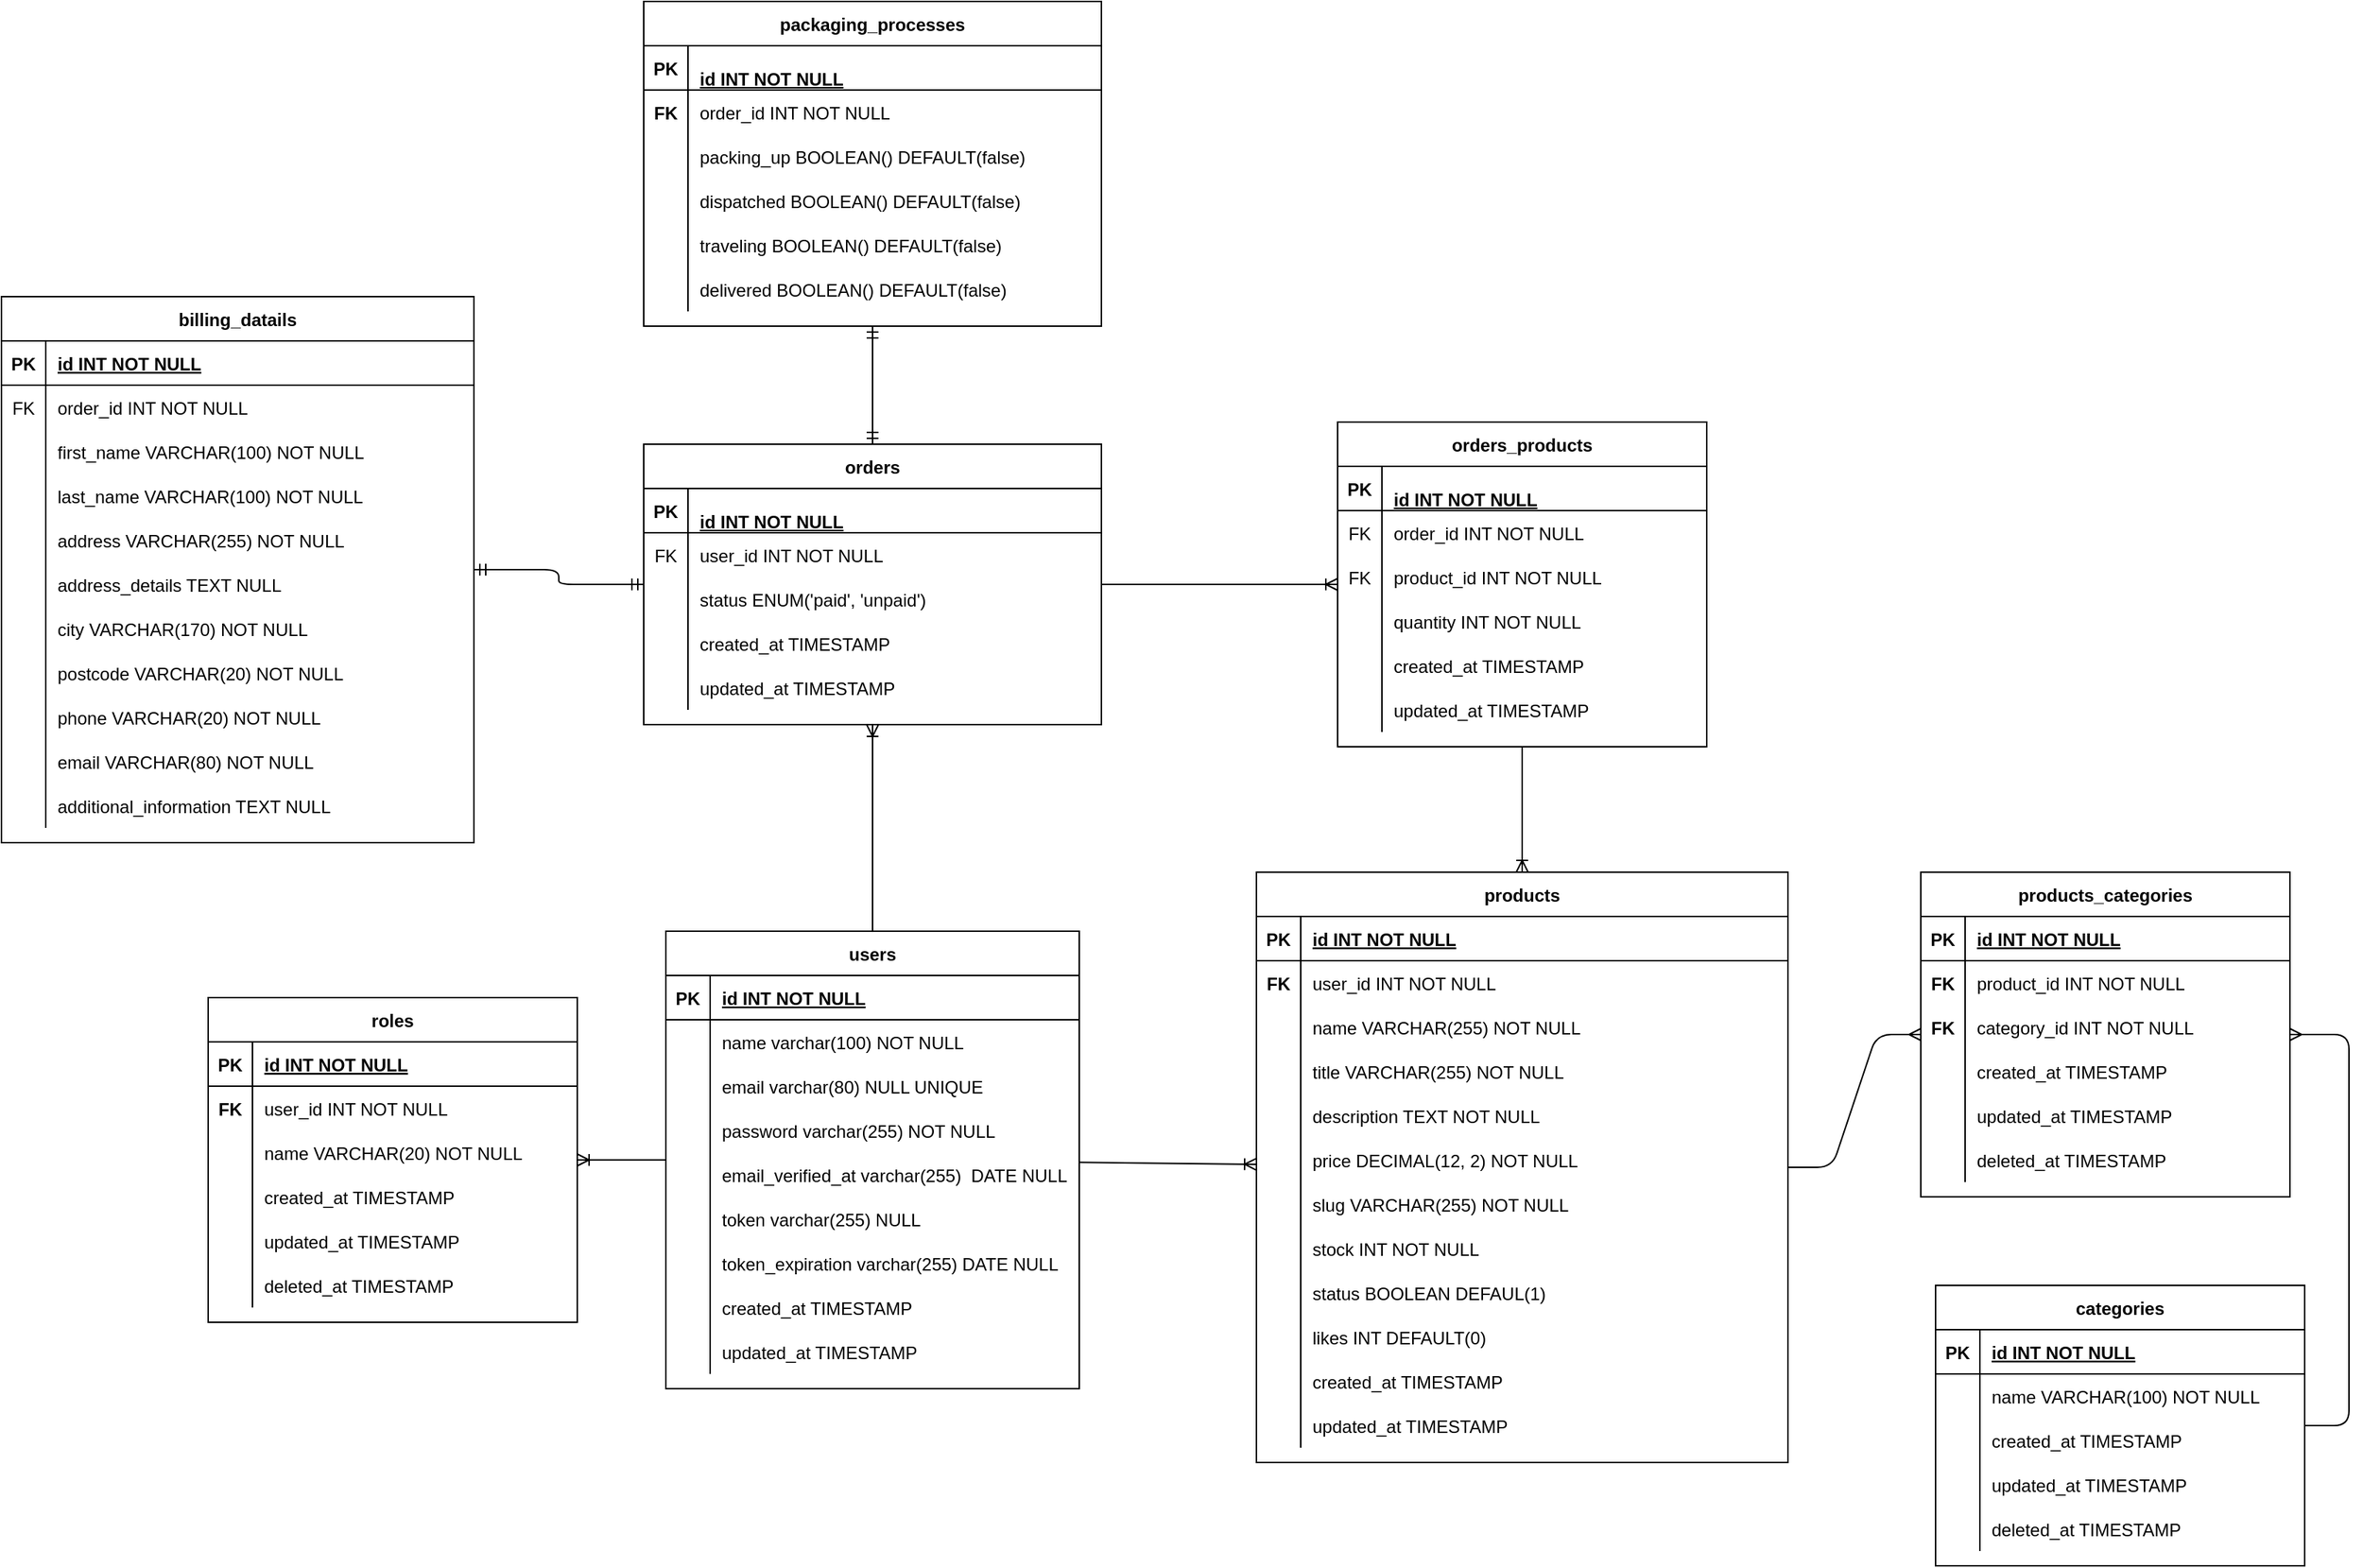 <mxfile version="16.5.1" type="device"><diagram id="M1T5gC_gOVUGbiJuaLEE" name="Page-1"><mxGraphModel dx="3115" dy="2492" grid="1" gridSize="10" guides="1" tooltips="1" connect="1" arrows="1" fold="1" page="1" pageScale="1" pageWidth="850" pageHeight="1100" math="0" shadow="0"><root><mxCell id="0"/><mxCell id="1" parent="0"/><mxCell id="-UJhqkE5h_eq7tG-vgSM-14" value="users" style="shape=table;startSize=30;container=1;collapsible=1;childLayout=tableLayout;fixedRows=1;rowLines=0;fontStyle=1;align=center;resizeLast=1;" vertex="1" parent="1"><mxGeometry x="-510" y="80" width="280" height="310" as="geometry"/></mxCell><mxCell id="-UJhqkE5h_eq7tG-vgSM-15" value="" style="shape=partialRectangle;collapsible=0;dropTarget=0;pointerEvents=0;fillColor=none;points=[[0,0.5],[1,0.5]];portConstraint=eastwest;top=0;left=0;right=0;bottom=1;" vertex="1" parent="-UJhqkE5h_eq7tG-vgSM-14"><mxGeometry y="30" width="280" height="30" as="geometry"/></mxCell><mxCell id="-UJhqkE5h_eq7tG-vgSM-16" value="PK" style="shape=partialRectangle;overflow=hidden;connectable=0;fillColor=none;top=0;left=0;bottom=0;right=0;fontStyle=1;" vertex="1" parent="-UJhqkE5h_eq7tG-vgSM-15"><mxGeometry width="30" height="30" as="geometry"><mxRectangle width="30" height="30" as="alternateBounds"/></mxGeometry></mxCell><mxCell id="-UJhqkE5h_eq7tG-vgSM-17" value="id INT NOT NULL " style="shape=partialRectangle;overflow=hidden;connectable=0;fillColor=none;top=0;left=0;bottom=0;right=0;align=left;spacingLeft=6;fontStyle=5;" vertex="1" parent="-UJhqkE5h_eq7tG-vgSM-15"><mxGeometry x="30" width="250" height="30" as="geometry"><mxRectangle width="250" height="30" as="alternateBounds"/></mxGeometry></mxCell><mxCell id="-UJhqkE5h_eq7tG-vgSM-18" value="" style="shape=partialRectangle;collapsible=0;dropTarget=0;pointerEvents=0;fillColor=none;points=[[0,0.5],[1,0.5]];portConstraint=eastwest;top=0;left=0;right=0;bottom=0;" vertex="1" parent="-UJhqkE5h_eq7tG-vgSM-14"><mxGeometry y="60" width="280" height="30" as="geometry"/></mxCell><mxCell id="-UJhqkE5h_eq7tG-vgSM-19" value="" style="shape=partialRectangle;overflow=hidden;connectable=0;fillColor=none;top=0;left=0;bottom=0;right=0;" vertex="1" parent="-UJhqkE5h_eq7tG-vgSM-18"><mxGeometry width="30" height="30" as="geometry"><mxRectangle width="30" height="30" as="alternateBounds"/></mxGeometry></mxCell><mxCell id="-UJhqkE5h_eq7tG-vgSM-20" value="name varchar(100) NOT NULL" style="shape=partialRectangle;overflow=hidden;connectable=0;fillColor=none;top=0;left=0;bottom=0;right=0;align=left;spacingLeft=6;" vertex="1" parent="-UJhqkE5h_eq7tG-vgSM-18"><mxGeometry x="30" width="250" height="30" as="geometry"><mxRectangle width="250" height="30" as="alternateBounds"/></mxGeometry></mxCell><mxCell id="-UJhqkE5h_eq7tG-vgSM-21" value="" style="shape=partialRectangle;collapsible=0;dropTarget=0;pointerEvents=0;fillColor=none;points=[[0,0.5],[1,0.5]];portConstraint=eastwest;top=0;left=0;right=0;bottom=0;" vertex="1" parent="-UJhqkE5h_eq7tG-vgSM-14"><mxGeometry y="90" width="280" height="30" as="geometry"/></mxCell><mxCell id="-UJhqkE5h_eq7tG-vgSM-22" value="" style="shape=partialRectangle;overflow=hidden;connectable=0;fillColor=none;top=0;left=0;bottom=0;right=0;" vertex="1" parent="-UJhqkE5h_eq7tG-vgSM-21"><mxGeometry width="30" height="30" as="geometry"><mxRectangle width="30" height="30" as="alternateBounds"/></mxGeometry></mxCell><mxCell id="-UJhqkE5h_eq7tG-vgSM-23" value="email varchar(80) NULL UNIQUE" style="shape=partialRectangle;overflow=hidden;connectable=0;fillColor=none;top=0;left=0;bottom=0;right=0;align=left;spacingLeft=6;" vertex="1" parent="-UJhqkE5h_eq7tG-vgSM-21"><mxGeometry x="30" width="250" height="30" as="geometry"><mxRectangle width="250" height="30" as="alternateBounds"/></mxGeometry></mxCell><mxCell id="-UJhqkE5h_eq7tG-vgSM-24" value="" style="shape=partialRectangle;collapsible=0;dropTarget=0;pointerEvents=0;fillColor=none;points=[[0,0.5],[1,0.5]];portConstraint=eastwest;top=0;left=0;right=0;bottom=0;" vertex="1" parent="-UJhqkE5h_eq7tG-vgSM-14"><mxGeometry y="120" width="280" height="30" as="geometry"/></mxCell><mxCell id="-UJhqkE5h_eq7tG-vgSM-25" value="" style="shape=partialRectangle;overflow=hidden;connectable=0;fillColor=none;top=0;left=0;bottom=0;right=0;" vertex="1" parent="-UJhqkE5h_eq7tG-vgSM-24"><mxGeometry width="30" height="30" as="geometry"><mxRectangle width="30" height="30" as="alternateBounds"/></mxGeometry></mxCell><mxCell id="-UJhqkE5h_eq7tG-vgSM-26" value="password varchar(255) NOT NULL" style="shape=partialRectangle;overflow=hidden;connectable=0;fillColor=none;top=0;left=0;bottom=0;right=0;align=left;spacingLeft=6;" vertex="1" parent="-UJhqkE5h_eq7tG-vgSM-24"><mxGeometry x="30" width="250" height="30" as="geometry"><mxRectangle width="250" height="30" as="alternateBounds"/></mxGeometry></mxCell><mxCell id="-UJhqkE5h_eq7tG-vgSM-30" value="" style="shape=partialRectangle;collapsible=0;dropTarget=0;pointerEvents=0;fillColor=none;points=[[0,0.5],[1,0.5]];portConstraint=eastwest;top=0;left=0;right=0;bottom=0;" vertex="1" parent="-UJhqkE5h_eq7tG-vgSM-14"><mxGeometry y="150" width="280" height="30" as="geometry"/></mxCell><mxCell id="-UJhqkE5h_eq7tG-vgSM-31" value="" style="shape=partialRectangle;overflow=hidden;connectable=0;fillColor=none;top=0;left=0;bottom=0;right=0;" vertex="1" parent="-UJhqkE5h_eq7tG-vgSM-30"><mxGeometry width="30" height="30" as="geometry"><mxRectangle width="30" height="30" as="alternateBounds"/></mxGeometry></mxCell><mxCell id="-UJhqkE5h_eq7tG-vgSM-32" value="email_verified_at varchar(255)  DATE NULL" style="shape=partialRectangle;overflow=hidden;connectable=0;fillColor=none;top=0;left=0;bottom=0;right=0;align=left;spacingLeft=6;" vertex="1" parent="-UJhqkE5h_eq7tG-vgSM-30"><mxGeometry x="30" width="250" height="30" as="geometry"><mxRectangle width="250" height="30" as="alternateBounds"/></mxGeometry></mxCell><mxCell id="-UJhqkE5h_eq7tG-vgSM-33" value="" style="shape=partialRectangle;collapsible=0;dropTarget=0;pointerEvents=0;fillColor=none;points=[[0,0.5],[1,0.5]];portConstraint=eastwest;top=0;left=0;right=0;bottom=0;" vertex="1" parent="-UJhqkE5h_eq7tG-vgSM-14"><mxGeometry y="180" width="280" height="30" as="geometry"/></mxCell><mxCell id="-UJhqkE5h_eq7tG-vgSM-34" value="" style="shape=partialRectangle;overflow=hidden;connectable=0;fillColor=none;top=0;left=0;bottom=0;right=0;" vertex="1" parent="-UJhqkE5h_eq7tG-vgSM-33"><mxGeometry width="30" height="30" as="geometry"><mxRectangle width="30" height="30" as="alternateBounds"/></mxGeometry></mxCell><mxCell id="-UJhqkE5h_eq7tG-vgSM-35" value="token varchar(255) NULL" style="shape=partialRectangle;overflow=hidden;connectable=0;fillColor=none;top=0;left=0;bottom=0;right=0;align=left;spacingLeft=6;" vertex="1" parent="-UJhqkE5h_eq7tG-vgSM-33"><mxGeometry x="30" width="250" height="30" as="geometry"><mxRectangle width="250" height="30" as="alternateBounds"/></mxGeometry></mxCell><mxCell id="-UJhqkE5h_eq7tG-vgSM-36" value="" style="shape=partialRectangle;collapsible=0;dropTarget=0;pointerEvents=0;fillColor=none;points=[[0,0.5],[1,0.5]];portConstraint=eastwest;top=0;left=0;right=0;bottom=0;" vertex="1" parent="-UJhqkE5h_eq7tG-vgSM-14"><mxGeometry y="210" width="280" height="30" as="geometry"/></mxCell><mxCell id="-UJhqkE5h_eq7tG-vgSM-37" value="" style="shape=partialRectangle;overflow=hidden;connectable=0;fillColor=none;top=0;left=0;bottom=0;right=0;" vertex="1" parent="-UJhqkE5h_eq7tG-vgSM-36"><mxGeometry width="30" height="30" as="geometry"><mxRectangle width="30" height="30" as="alternateBounds"/></mxGeometry></mxCell><mxCell id="-UJhqkE5h_eq7tG-vgSM-38" value="token_expiration varchar(255) DATE NULL" style="shape=partialRectangle;overflow=hidden;connectable=0;fillColor=none;top=0;left=0;bottom=0;right=0;align=left;spacingLeft=6;" vertex="1" parent="-UJhqkE5h_eq7tG-vgSM-36"><mxGeometry x="30" width="250" height="30" as="geometry"><mxRectangle width="250" height="30" as="alternateBounds"/></mxGeometry></mxCell><mxCell id="-UJhqkE5h_eq7tG-vgSM-39" value="" style="shape=partialRectangle;collapsible=0;dropTarget=0;pointerEvents=0;fillColor=none;points=[[0,0.5],[1,0.5]];portConstraint=eastwest;top=0;left=0;right=0;bottom=0;" vertex="1" parent="-UJhqkE5h_eq7tG-vgSM-14"><mxGeometry y="240" width="280" height="30" as="geometry"/></mxCell><mxCell id="-UJhqkE5h_eq7tG-vgSM-40" value="" style="shape=partialRectangle;overflow=hidden;connectable=0;fillColor=none;top=0;left=0;bottom=0;right=0;" vertex="1" parent="-UJhqkE5h_eq7tG-vgSM-39"><mxGeometry width="30" height="30" as="geometry"><mxRectangle width="30" height="30" as="alternateBounds"/></mxGeometry></mxCell><mxCell id="-UJhqkE5h_eq7tG-vgSM-41" value="created_at TIMESTAMP" style="shape=partialRectangle;overflow=hidden;connectable=0;fillColor=none;top=0;left=0;bottom=0;right=0;align=left;spacingLeft=6;" vertex="1" parent="-UJhqkE5h_eq7tG-vgSM-39"><mxGeometry x="30" width="250" height="30" as="geometry"><mxRectangle width="250" height="30" as="alternateBounds"/></mxGeometry></mxCell><mxCell id="-UJhqkE5h_eq7tG-vgSM-42" value="" style="shape=partialRectangle;collapsible=0;dropTarget=0;pointerEvents=0;fillColor=none;points=[[0,0.5],[1,0.5]];portConstraint=eastwest;top=0;left=0;right=0;bottom=0;" vertex="1" parent="-UJhqkE5h_eq7tG-vgSM-14"><mxGeometry y="270" width="280" height="30" as="geometry"/></mxCell><mxCell id="-UJhqkE5h_eq7tG-vgSM-43" value="" style="shape=partialRectangle;overflow=hidden;connectable=0;fillColor=none;top=0;left=0;bottom=0;right=0;" vertex="1" parent="-UJhqkE5h_eq7tG-vgSM-42"><mxGeometry width="30" height="30" as="geometry"><mxRectangle width="30" height="30" as="alternateBounds"/></mxGeometry></mxCell><mxCell id="-UJhqkE5h_eq7tG-vgSM-44" value="updated_at TIMESTAMP" style="shape=partialRectangle;overflow=hidden;connectable=0;fillColor=none;top=0;left=0;bottom=0;right=0;align=left;spacingLeft=6;" vertex="1" parent="-UJhqkE5h_eq7tG-vgSM-42"><mxGeometry x="30" width="250" height="30" as="geometry"><mxRectangle width="250" height="30" as="alternateBounds"/></mxGeometry></mxCell><mxCell id="-UJhqkE5h_eq7tG-vgSM-79" value="roles" style="shape=table;startSize=30;container=1;collapsible=1;childLayout=tableLayout;fixedRows=1;rowLines=0;fontStyle=1;align=center;resizeLast=1;" vertex="1" parent="1"><mxGeometry x="-820" y="125" width="250" height="220" as="geometry"/></mxCell><mxCell id="-UJhqkE5h_eq7tG-vgSM-80" value="" style="shape=partialRectangle;collapsible=0;dropTarget=0;pointerEvents=0;fillColor=none;points=[[0,0.5],[1,0.5]];portConstraint=eastwest;top=0;left=0;right=0;bottom=1;" vertex="1" parent="-UJhqkE5h_eq7tG-vgSM-79"><mxGeometry y="30" width="250" height="30" as="geometry"/></mxCell><mxCell id="-UJhqkE5h_eq7tG-vgSM-81" value="PK" style="shape=partialRectangle;overflow=hidden;connectable=0;fillColor=none;top=0;left=0;bottom=0;right=0;fontStyle=1;" vertex="1" parent="-UJhqkE5h_eq7tG-vgSM-80"><mxGeometry width="30" height="30" as="geometry"><mxRectangle width="30" height="30" as="alternateBounds"/></mxGeometry></mxCell><mxCell id="-UJhqkE5h_eq7tG-vgSM-82" value="id INT NOT NULL" style="shape=partialRectangle;overflow=hidden;connectable=0;fillColor=none;top=0;left=0;bottom=0;right=0;align=left;spacingLeft=6;fontStyle=5;" vertex="1" parent="-UJhqkE5h_eq7tG-vgSM-80"><mxGeometry x="30" width="220" height="30" as="geometry"><mxRectangle width="220" height="30" as="alternateBounds"/></mxGeometry></mxCell><mxCell id="-UJhqkE5h_eq7tG-vgSM-83" value="" style="shape=partialRectangle;collapsible=0;dropTarget=0;pointerEvents=0;fillColor=none;points=[[0,0.5],[1,0.5]];portConstraint=eastwest;top=0;left=0;right=0;bottom=0;" vertex="1" parent="-UJhqkE5h_eq7tG-vgSM-79"><mxGeometry y="60" width="250" height="30" as="geometry"/></mxCell><mxCell id="-UJhqkE5h_eq7tG-vgSM-84" value="FK" style="shape=partialRectangle;overflow=hidden;connectable=0;fillColor=none;top=0;left=0;bottom=0;right=0;fontStyle=1" vertex="1" parent="-UJhqkE5h_eq7tG-vgSM-83"><mxGeometry width="30" height="30" as="geometry"><mxRectangle width="30" height="30" as="alternateBounds"/></mxGeometry></mxCell><mxCell id="-UJhqkE5h_eq7tG-vgSM-85" value="user_id INT NOT NULL" style="shape=partialRectangle;overflow=hidden;connectable=0;fillColor=none;top=0;left=0;bottom=0;right=0;align=left;spacingLeft=6;" vertex="1" parent="-UJhqkE5h_eq7tG-vgSM-83"><mxGeometry x="30" width="220" height="30" as="geometry"><mxRectangle width="220" height="30" as="alternateBounds"/></mxGeometry></mxCell><mxCell id="-UJhqkE5h_eq7tG-vgSM-86" value="" style="shape=partialRectangle;collapsible=0;dropTarget=0;pointerEvents=0;fillColor=none;points=[[0,0.5],[1,0.5]];portConstraint=eastwest;top=0;left=0;right=0;bottom=0;" vertex="1" parent="-UJhqkE5h_eq7tG-vgSM-79"><mxGeometry y="90" width="250" height="30" as="geometry"/></mxCell><mxCell id="-UJhqkE5h_eq7tG-vgSM-87" value="" style="shape=partialRectangle;overflow=hidden;connectable=0;fillColor=none;top=0;left=0;bottom=0;right=0;" vertex="1" parent="-UJhqkE5h_eq7tG-vgSM-86"><mxGeometry width="30" height="30" as="geometry"><mxRectangle width="30" height="30" as="alternateBounds"/></mxGeometry></mxCell><mxCell id="-UJhqkE5h_eq7tG-vgSM-88" value="name VARCHAR(20) NOT NULL" style="shape=partialRectangle;overflow=hidden;connectable=0;fillColor=none;top=0;left=0;bottom=0;right=0;align=left;spacingLeft=6;" vertex="1" parent="-UJhqkE5h_eq7tG-vgSM-86"><mxGeometry x="30" width="220" height="30" as="geometry"><mxRectangle width="220" height="30" as="alternateBounds"/></mxGeometry></mxCell><mxCell id="-UJhqkE5h_eq7tG-vgSM-89" value="" style="shape=partialRectangle;collapsible=0;dropTarget=0;pointerEvents=0;fillColor=none;points=[[0,0.5],[1,0.5]];portConstraint=eastwest;top=0;left=0;right=0;bottom=0;" vertex="1" parent="-UJhqkE5h_eq7tG-vgSM-79"><mxGeometry y="120" width="250" height="30" as="geometry"/></mxCell><mxCell id="-UJhqkE5h_eq7tG-vgSM-90" value="" style="shape=partialRectangle;overflow=hidden;connectable=0;fillColor=none;top=0;left=0;bottom=0;right=0;" vertex="1" parent="-UJhqkE5h_eq7tG-vgSM-89"><mxGeometry width="30" height="30" as="geometry"><mxRectangle width="30" height="30" as="alternateBounds"/></mxGeometry></mxCell><mxCell id="-UJhqkE5h_eq7tG-vgSM-91" value="created_at TIMESTAMP" style="shape=partialRectangle;overflow=hidden;connectable=0;fillColor=none;top=0;left=0;bottom=0;right=0;align=left;spacingLeft=6;" vertex="1" parent="-UJhqkE5h_eq7tG-vgSM-89"><mxGeometry x="30" width="220" height="30" as="geometry"><mxRectangle width="220" height="30" as="alternateBounds"/></mxGeometry></mxCell><mxCell id="-UJhqkE5h_eq7tG-vgSM-92" value="" style="shape=partialRectangle;collapsible=0;dropTarget=0;pointerEvents=0;fillColor=none;points=[[0,0.5],[1,0.5]];portConstraint=eastwest;top=0;left=0;right=0;bottom=0;" vertex="1" parent="-UJhqkE5h_eq7tG-vgSM-79"><mxGeometry y="150" width="250" height="30" as="geometry"/></mxCell><mxCell id="-UJhqkE5h_eq7tG-vgSM-93" value="" style="shape=partialRectangle;overflow=hidden;connectable=0;fillColor=none;top=0;left=0;bottom=0;right=0;" vertex="1" parent="-UJhqkE5h_eq7tG-vgSM-92"><mxGeometry width="30" height="30" as="geometry"><mxRectangle width="30" height="30" as="alternateBounds"/></mxGeometry></mxCell><mxCell id="-UJhqkE5h_eq7tG-vgSM-94" value="updated_at TIMESTAMP" style="shape=partialRectangle;overflow=hidden;connectable=0;fillColor=none;top=0;left=0;bottom=0;right=0;align=left;spacingLeft=6;" vertex="1" parent="-UJhqkE5h_eq7tG-vgSM-92"><mxGeometry x="30" width="220" height="30" as="geometry"><mxRectangle width="220" height="30" as="alternateBounds"/></mxGeometry></mxCell><mxCell id="-UJhqkE5h_eq7tG-vgSM-104" value="" style="shape=partialRectangle;collapsible=0;dropTarget=0;pointerEvents=0;fillColor=none;points=[[0,0.5],[1,0.5]];portConstraint=eastwest;top=0;left=0;right=0;bottom=0;" vertex="1" parent="-UJhqkE5h_eq7tG-vgSM-79"><mxGeometry y="180" width="250" height="30" as="geometry"/></mxCell><mxCell id="-UJhqkE5h_eq7tG-vgSM-105" value="" style="shape=partialRectangle;overflow=hidden;connectable=0;fillColor=none;top=0;left=0;bottom=0;right=0;" vertex="1" parent="-UJhqkE5h_eq7tG-vgSM-104"><mxGeometry width="30" height="30" as="geometry"><mxRectangle width="30" height="30" as="alternateBounds"/></mxGeometry></mxCell><mxCell id="-UJhqkE5h_eq7tG-vgSM-106" value="deleted_at TIMESTAMP" style="shape=partialRectangle;overflow=hidden;connectable=0;fillColor=none;top=0;left=0;bottom=0;right=0;align=left;spacingLeft=6;" vertex="1" parent="-UJhqkE5h_eq7tG-vgSM-104"><mxGeometry x="30" width="220" height="30" as="geometry"><mxRectangle width="220" height="30" as="alternateBounds"/></mxGeometry></mxCell><mxCell id="-UJhqkE5h_eq7tG-vgSM-95" value="" style="fontSize=12;html=1;endArrow=ERoneToMany;rounded=0;" edge="1" parent="1" source="-UJhqkE5h_eq7tG-vgSM-14" target="-UJhqkE5h_eq7tG-vgSM-79"><mxGeometry width="100" height="100" relative="1" as="geometry"><mxPoint x="-680" y="250" as="sourcePoint"/><mxPoint x="-490" y="400" as="targetPoint"/></mxGeometry></mxCell><mxCell id="-UJhqkE5h_eq7tG-vgSM-107" value="products" style="shape=table;startSize=30;container=1;collapsible=1;childLayout=tableLayout;fixedRows=1;rowLines=0;fontStyle=1;align=center;resizeLast=1;" vertex="1" parent="1"><mxGeometry x="-110" y="40" width="360" height="400" as="geometry"/></mxCell><mxCell id="-UJhqkE5h_eq7tG-vgSM-108" value="" style="shape=partialRectangle;collapsible=0;dropTarget=0;pointerEvents=0;fillColor=none;points=[[0,0.5],[1,0.5]];portConstraint=eastwest;top=0;left=0;right=0;bottom=1;" vertex="1" parent="-UJhqkE5h_eq7tG-vgSM-107"><mxGeometry y="30" width="360" height="30" as="geometry"/></mxCell><mxCell id="-UJhqkE5h_eq7tG-vgSM-109" value="PK" style="shape=partialRectangle;overflow=hidden;connectable=0;fillColor=none;top=0;left=0;bottom=0;right=0;fontStyle=1;" vertex="1" parent="-UJhqkE5h_eq7tG-vgSM-108"><mxGeometry width="30" height="30" as="geometry"><mxRectangle width="30" height="30" as="alternateBounds"/></mxGeometry></mxCell><mxCell id="-UJhqkE5h_eq7tG-vgSM-110" value="id INT NOT NULL" style="shape=partialRectangle;overflow=hidden;connectable=0;fillColor=none;top=0;left=0;bottom=0;right=0;align=left;spacingLeft=6;fontStyle=5;" vertex="1" parent="-UJhqkE5h_eq7tG-vgSM-108"><mxGeometry x="30" width="330" height="30" as="geometry"><mxRectangle width="330" height="30" as="alternateBounds"/></mxGeometry></mxCell><mxCell id="-UJhqkE5h_eq7tG-vgSM-111" value="" style="shape=partialRectangle;collapsible=0;dropTarget=0;pointerEvents=0;fillColor=none;points=[[0,0.5],[1,0.5]];portConstraint=eastwest;top=0;left=0;right=0;bottom=0;" vertex="1" parent="-UJhqkE5h_eq7tG-vgSM-107"><mxGeometry y="60" width="360" height="30" as="geometry"/></mxCell><mxCell id="-UJhqkE5h_eq7tG-vgSM-112" value="FK" style="shape=partialRectangle;overflow=hidden;connectable=0;fillColor=none;top=0;left=0;bottom=0;right=0;fontStyle=1" vertex="1" parent="-UJhqkE5h_eq7tG-vgSM-111"><mxGeometry width="30" height="30" as="geometry"><mxRectangle width="30" height="30" as="alternateBounds"/></mxGeometry></mxCell><mxCell id="-UJhqkE5h_eq7tG-vgSM-113" value="user_id INT NOT NULL" style="shape=partialRectangle;overflow=hidden;connectable=0;fillColor=none;top=0;left=0;bottom=0;right=0;align=left;spacingLeft=6;" vertex="1" parent="-UJhqkE5h_eq7tG-vgSM-111"><mxGeometry x="30" width="330" height="30" as="geometry"><mxRectangle width="330" height="30" as="alternateBounds"/></mxGeometry></mxCell><mxCell id="-UJhqkE5h_eq7tG-vgSM-114" value="" style="shape=partialRectangle;collapsible=0;dropTarget=0;pointerEvents=0;fillColor=none;points=[[0,0.5],[1,0.5]];portConstraint=eastwest;top=0;left=0;right=0;bottom=0;" vertex="1" parent="-UJhqkE5h_eq7tG-vgSM-107"><mxGeometry y="90" width="360" height="30" as="geometry"/></mxCell><mxCell id="-UJhqkE5h_eq7tG-vgSM-115" value="" style="shape=partialRectangle;overflow=hidden;connectable=0;fillColor=none;top=0;left=0;bottom=0;right=0;" vertex="1" parent="-UJhqkE5h_eq7tG-vgSM-114"><mxGeometry width="30" height="30" as="geometry"><mxRectangle width="30" height="30" as="alternateBounds"/></mxGeometry></mxCell><mxCell id="-UJhqkE5h_eq7tG-vgSM-116" value="name VARCHAR(255) NOT NULL" style="shape=partialRectangle;overflow=hidden;connectable=0;fillColor=none;top=0;left=0;bottom=0;right=0;align=left;spacingLeft=6;" vertex="1" parent="-UJhqkE5h_eq7tG-vgSM-114"><mxGeometry x="30" width="330" height="30" as="geometry"><mxRectangle width="330" height="30" as="alternateBounds"/></mxGeometry></mxCell><mxCell id="-UJhqkE5h_eq7tG-vgSM-117" value="" style="shape=partialRectangle;collapsible=0;dropTarget=0;pointerEvents=0;fillColor=none;points=[[0,0.5],[1,0.5]];portConstraint=eastwest;top=0;left=0;right=0;bottom=0;" vertex="1" parent="-UJhqkE5h_eq7tG-vgSM-107"><mxGeometry y="120" width="360" height="30" as="geometry"/></mxCell><mxCell id="-UJhqkE5h_eq7tG-vgSM-118" value="" style="shape=partialRectangle;overflow=hidden;connectable=0;fillColor=none;top=0;left=0;bottom=0;right=0;" vertex="1" parent="-UJhqkE5h_eq7tG-vgSM-117"><mxGeometry width="30" height="30" as="geometry"><mxRectangle width="30" height="30" as="alternateBounds"/></mxGeometry></mxCell><mxCell id="-UJhqkE5h_eq7tG-vgSM-119" value="title VARCHAR(255) NOT NULL" style="shape=partialRectangle;overflow=hidden;connectable=0;fillColor=none;top=0;left=0;bottom=0;right=0;align=left;spacingLeft=6;" vertex="1" parent="-UJhqkE5h_eq7tG-vgSM-117"><mxGeometry x="30" width="330" height="30" as="geometry"><mxRectangle width="330" height="30" as="alternateBounds"/></mxGeometry></mxCell><mxCell id="-UJhqkE5h_eq7tG-vgSM-120" value="" style="shape=partialRectangle;collapsible=0;dropTarget=0;pointerEvents=0;fillColor=none;points=[[0,0.5],[1,0.5]];portConstraint=eastwest;top=0;left=0;right=0;bottom=0;" vertex="1" parent="-UJhqkE5h_eq7tG-vgSM-107"><mxGeometry y="150" width="360" height="30" as="geometry"/></mxCell><mxCell id="-UJhqkE5h_eq7tG-vgSM-121" value="" style="shape=partialRectangle;overflow=hidden;connectable=0;fillColor=none;top=0;left=0;bottom=0;right=0;" vertex="1" parent="-UJhqkE5h_eq7tG-vgSM-120"><mxGeometry width="30" height="30" as="geometry"><mxRectangle width="30" height="30" as="alternateBounds"/></mxGeometry></mxCell><mxCell id="-UJhqkE5h_eq7tG-vgSM-122" value="description TEXT NOT NULL" style="shape=partialRectangle;overflow=hidden;connectable=0;fillColor=none;top=0;left=0;bottom=0;right=0;align=left;spacingLeft=6;" vertex="1" parent="-UJhqkE5h_eq7tG-vgSM-120"><mxGeometry x="30" width="330" height="30" as="geometry"><mxRectangle width="330" height="30" as="alternateBounds"/></mxGeometry></mxCell><mxCell id="-UJhqkE5h_eq7tG-vgSM-123" value="" style="shape=partialRectangle;collapsible=0;dropTarget=0;pointerEvents=0;fillColor=none;points=[[0,0.5],[1,0.5]];portConstraint=eastwest;top=0;left=0;right=0;bottom=0;" vertex="1" parent="-UJhqkE5h_eq7tG-vgSM-107"><mxGeometry y="180" width="360" height="30" as="geometry"/></mxCell><mxCell id="-UJhqkE5h_eq7tG-vgSM-124" value="" style="shape=partialRectangle;overflow=hidden;connectable=0;fillColor=none;top=0;left=0;bottom=0;right=0;" vertex="1" parent="-UJhqkE5h_eq7tG-vgSM-123"><mxGeometry width="30" height="30" as="geometry"><mxRectangle width="30" height="30" as="alternateBounds"/></mxGeometry></mxCell><mxCell id="-UJhqkE5h_eq7tG-vgSM-125" value="price DECIMAL(12, 2) NOT NULL" style="shape=partialRectangle;overflow=hidden;connectable=0;fillColor=none;top=0;left=0;bottom=0;right=0;align=left;spacingLeft=6;" vertex="1" parent="-UJhqkE5h_eq7tG-vgSM-123"><mxGeometry x="30" width="330" height="30" as="geometry"><mxRectangle width="330" height="30" as="alternateBounds"/></mxGeometry></mxCell><mxCell id="-UJhqkE5h_eq7tG-vgSM-129" value="" style="shape=partialRectangle;collapsible=0;dropTarget=0;pointerEvents=0;fillColor=none;points=[[0,0.5],[1,0.5]];portConstraint=eastwest;top=0;left=0;right=0;bottom=0;" vertex="1" parent="-UJhqkE5h_eq7tG-vgSM-107"><mxGeometry y="210" width="360" height="30" as="geometry"/></mxCell><mxCell id="-UJhqkE5h_eq7tG-vgSM-130" value="" style="shape=partialRectangle;overflow=hidden;connectable=0;fillColor=none;top=0;left=0;bottom=0;right=0;" vertex="1" parent="-UJhqkE5h_eq7tG-vgSM-129"><mxGeometry width="30" height="30" as="geometry"><mxRectangle width="30" height="30" as="alternateBounds"/></mxGeometry></mxCell><mxCell id="-UJhqkE5h_eq7tG-vgSM-131" value="slug VARCHAR(255) NOT NULL" style="shape=partialRectangle;overflow=hidden;connectable=0;fillColor=none;top=0;left=0;bottom=0;right=0;align=left;spacingLeft=6;" vertex="1" parent="-UJhqkE5h_eq7tG-vgSM-129"><mxGeometry x="30" width="330" height="30" as="geometry"><mxRectangle width="330" height="30" as="alternateBounds"/></mxGeometry></mxCell><mxCell id="-UJhqkE5h_eq7tG-vgSM-132" value="" style="shape=partialRectangle;collapsible=0;dropTarget=0;pointerEvents=0;fillColor=none;points=[[0,0.5],[1,0.5]];portConstraint=eastwest;top=0;left=0;right=0;bottom=0;" vertex="1" parent="-UJhqkE5h_eq7tG-vgSM-107"><mxGeometry y="240" width="360" height="30" as="geometry"/></mxCell><mxCell id="-UJhqkE5h_eq7tG-vgSM-133" value="" style="shape=partialRectangle;overflow=hidden;connectable=0;fillColor=none;top=0;left=0;bottom=0;right=0;" vertex="1" parent="-UJhqkE5h_eq7tG-vgSM-132"><mxGeometry width="30" height="30" as="geometry"><mxRectangle width="30" height="30" as="alternateBounds"/></mxGeometry></mxCell><mxCell id="-UJhqkE5h_eq7tG-vgSM-134" value="stock INT NOT NULL" style="shape=partialRectangle;overflow=hidden;connectable=0;fillColor=none;top=0;left=0;bottom=0;right=0;align=left;spacingLeft=6;" vertex="1" parent="-UJhqkE5h_eq7tG-vgSM-132"><mxGeometry x="30" width="330" height="30" as="geometry"><mxRectangle width="330" height="30" as="alternateBounds"/></mxGeometry></mxCell><mxCell id="-UJhqkE5h_eq7tG-vgSM-135" value="" style="shape=partialRectangle;collapsible=0;dropTarget=0;pointerEvents=0;fillColor=none;points=[[0,0.5],[1,0.5]];portConstraint=eastwest;top=0;left=0;right=0;bottom=0;" vertex="1" parent="-UJhqkE5h_eq7tG-vgSM-107"><mxGeometry y="270" width="360" height="30" as="geometry"/></mxCell><mxCell id="-UJhqkE5h_eq7tG-vgSM-136" value="" style="shape=partialRectangle;overflow=hidden;connectable=0;fillColor=none;top=0;left=0;bottom=0;right=0;" vertex="1" parent="-UJhqkE5h_eq7tG-vgSM-135"><mxGeometry width="30" height="30" as="geometry"><mxRectangle width="30" height="30" as="alternateBounds"/></mxGeometry></mxCell><mxCell id="-UJhqkE5h_eq7tG-vgSM-137" value="status BOOLEAN DEFAUL(1)" style="shape=partialRectangle;overflow=hidden;connectable=0;fillColor=none;top=0;left=0;bottom=0;right=0;align=left;spacingLeft=6;" vertex="1" parent="-UJhqkE5h_eq7tG-vgSM-135"><mxGeometry x="30" width="330" height="30" as="geometry"><mxRectangle width="330" height="30" as="alternateBounds"/></mxGeometry></mxCell><mxCell id="-UJhqkE5h_eq7tG-vgSM-138" value="" style="shape=partialRectangle;collapsible=0;dropTarget=0;pointerEvents=0;fillColor=none;points=[[0,0.5],[1,0.5]];portConstraint=eastwest;top=0;left=0;right=0;bottom=0;" vertex="1" parent="-UJhqkE5h_eq7tG-vgSM-107"><mxGeometry y="300" width="360" height="30" as="geometry"/></mxCell><mxCell id="-UJhqkE5h_eq7tG-vgSM-139" value="" style="shape=partialRectangle;overflow=hidden;connectable=0;fillColor=none;top=0;left=0;bottom=0;right=0;" vertex="1" parent="-UJhqkE5h_eq7tG-vgSM-138"><mxGeometry width="30" height="30" as="geometry"><mxRectangle width="30" height="30" as="alternateBounds"/></mxGeometry></mxCell><mxCell id="-UJhqkE5h_eq7tG-vgSM-140" value="likes INT DEFAULT(0)" style="shape=partialRectangle;overflow=hidden;connectable=0;fillColor=none;top=0;left=0;bottom=0;right=0;align=left;spacingLeft=6;" vertex="1" parent="-UJhqkE5h_eq7tG-vgSM-138"><mxGeometry x="30" width="330" height="30" as="geometry"><mxRectangle width="330" height="30" as="alternateBounds"/></mxGeometry></mxCell><mxCell id="-UJhqkE5h_eq7tG-vgSM-141" value="" style="shape=partialRectangle;collapsible=0;dropTarget=0;pointerEvents=0;fillColor=none;points=[[0,0.5],[1,0.5]];portConstraint=eastwest;top=0;left=0;right=0;bottom=0;" vertex="1" parent="-UJhqkE5h_eq7tG-vgSM-107"><mxGeometry y="330" width="360" height="30" as="geometry"/></mxCell><mxCell id="-UJhqkE5h_eq7tG-vgSM-142" value="" style="shape=partialRectangle;overflow=hidden;connectable=0;fillColor=none;top=0;left=0;bottom=0;right=0;" vertex="1" parent="-UJhqkE5h_eq7tG-vgSM-141"><mxGeometry width="30" height="30" as="geometry"><mxRectangle width="30" height="30" as="alternateBounds"/></mxGeometry></mxCell><mxCell id="-UJhqkE5h_eq7tG-vgSM-143" value="created_at TIMESTAMP" style="shape=partialRectangle;overflow=hidden;connectable=0;fillColor=none;top=0;left=0;bottom=0;right=0;align=left;spacingLeft=6;" vertex="1" parent="-UJhqkE5h_eq7tG-vgSM-141"><mxGeometry x="30" width="330" height="30" as="geometry"><mxRectangle width="330" height="30" as="alternateBounds"/></mxGeometry></mxCell><mxCell id="-UJhqkE5h_eq7tG-vgSM-328" value="" style="shape=partialRectangle;collapsible=0;dropTarget=0;pointerEvents=0;fillColor=none;points=[[0,0.5],[1,0.5]];portConstraint=eastwest;top=0;left=0;right=0;bottom=0;" vertex="1" parent="-UJhqkE5h_eq7tG-vgSM-107"><mxGeometry y="360" width="360" height="30" as="geometry"/></mxCell><mxCell id="-UJhqkE5h_eq7tG-vgSM-329" value="" style="shape=partialRectangle;overflow=hidden;connectable=0;fillColor=none;top=0;left=0;bottom=0;right=0;fontStyle=1" vertex="1" parent="-UJhqkE5h_eq7tG-vgSM-328"><mxGeometry width="30" height="30" as="geometry"><mxRectangle width="30" height="30" as="alternateBounds"/></mxGeometry></mxCell><mxCell id="-UJhqkE5h_eq7tG-vgSM-330" value="updated_at TIMESTAMP" style="shape=partialRectangle;overflow=hidden;connectable=0;fillColor=none;top=0;left=0;bottom=0;right=0;align=left;spacingLeft=6;" vertex="1" parent="-UJhqkE5h_eq7tG-vgSM-328"><mxGeometry x="30" width="330" height="30" as="geometry"><mxRectangle width="330" height="30" as="alternateBounds"/></mxGeometry></mxCell><mxCell id="-UJhqkE5h_eq7tG-vgSM-156" value="" style="fontSize=12;html=1;endArrow=ERoneToMany;rounded=0;" edge="1" parent="1" source="-UJhqkE5h_eq7tG-vgSM-14" target="-UJhqkE5h_eq7tG-vgSM-107"><mxGeometry width="100" height="100" relative="1" as="geometry"><mxPoint x="-500" y="300" as="sourcePoint"/><mxPoint x="-600" y="420" as="targetPoint"/></mxGeometry></mxCell><mxCell id="-UJhqkE5h_eq7tG-vgSM-157" value="products_categories" style="shape=table;startSize=30;container=1;collapsible=1;childLayout=tableLayout;fixedRows=1;rowLines=0;fontStyle=1;align=center;resizeLast=1;" vertex="1" parent="1"><mxGeometry x="340" y="40" width="250" height="220.0" as="geometry"/></mxCell><mxCell id="-UJhqkE5h_eq7tG-vgSM-158" value="" style="shape=partialRectangle;collapsible=0;dropTarget=0;pointerEvents=0;fillColor=none;points=[[0,0.5],[1,0.5]];portConstraint=eastwest;top=0;left=0;right=0;bottom=1;" vertex="1" parent="-UJhqkE5h_eq7tG-vgSM-157"><mxGeometry y="30" width="250" height="30" as="geometry"/></mxCell><mxCell id="-UJhqkE5h_eq7tG-vgSM-159" value="PK" style="shape=partialRectangle;overflow=hidden;connectable=0;fillColor=none;top=0;left=0;bottom=0;right=0;fontStyle=1;" vertex="1" parent="-UJhqkE5h_eq7tG-vgSM-158"><mxGeometry width="30" height="30" as="geometry"><mxRectangle width="30" height="30" as="alternateBounds"/></mxGeometry></mxCell><mxCell id="-UJhqkE5h_eq7tG-vgSM-160" value="id INT NOT NULL" style="shape=partialRectangle;overflow=hidden;connectable=0;fillColor=none;top=0;left=0;bottom=0;right=0;align=left;spacingLeft=6;fontStyle=5;" vertex="1" parent="-UJhqkE5h_eq7tG-vgSM-158"><mxGeometry x="30" width="220" height="30" as="geometry"><mxRectangle width="220" height="30" as="alternateBounds"/></mxGeometry></mxCell><mxCell id="-UJhqkE5h_eq7tG-vgSM-161" value="" style="shape=partialRectangle;collapsible=0;dropTarget=0;pointerEvents=0;fillColor=none;points=[[0,0.5],[1,0.5]];portConstraint=eastwest;top=0;left=0;right=0;bottom=0;" vertex="1" parent="-UJhqkE5h_eq7tG-vgSM-157"><mxGeometry y="60" width="250" height="30" as="geometry"/></mxCell><mxCell id="-UJhqkE5h_eq7tG-vgSM-162" value="FK" style="shape=partialRectangle;overflow=hidden;connectable=0;fillColor=none;top=0;left=0;bottom=0;right=0;fontStyle=1" vertex="1" parent="-UJhqkE5h_eq7tG-vgSM-161"><mxGeometry width="30" height="30" as="geometry"><mxRectangle width="30" height="30" as="alternateBounds"/></mxGeometry></mxCell><mxCell id="-UJhqkE5h_eq7tG-vgSM-163" value="product_id INT NOT NULL" style="shape=partialRectangle;overflow=hidden;connectable=0;fillColor=none;top=0;left=0;bottom=0;right=0;align=left;spacingLeft=6;" vertex="1" parent="-UJhqkE5h_eq7tG-vgSM-161"><mxGeometry x="30" width="220" height="30" as="geometry"><mxRectangle width="220" height="30" as="alternateBounds"/></mxGeometry></mxCell><mxCell id="-UJhqkE5h_eq7tG-vgSM-164" value="" style="shape=partialRectangle;collapsible=0;dropTarget=0;pointerEvents=0;fillColor=none;points=[[0,0.5],[1,0.5]];portConstraint=eastwest;top=0;left=0;right=0;bottom=0;" vertex="1" parent="-UJhqkE5h_eq7tG-vgSM-157"><mxGeometry y="90" width="250" height="30" as="geometry"/></mxCell><mxCell id="-UJhqkE5h_eq7tG-vgSM-165" value="FK" style="shape=partialRectangle;overflow=hidden;connectable=0;fillColor=none;top=0;left=0;bottom=0;right=0;fontStyle=1" vertex="1" parent="-UJhqkE5h_eq7tG-vgSM-164"><mxGeometry width="30" height="30" as="geometry"><mxRectangle width="30" height="30" as="alternateBounds"/></mxGeometry></mxCell><mxCell id="-UJhqkE5h_eq7tG-vgSM-166" value="category_id INT NOT NULL" style="shape=partialRectangle;overflow=hidden;connectable=0;fillColor=none;top=0;left=0;bottom=0;right=0;align=left;spacingLeft=6;" vertex="1" parent="-UJhqkE5h_eq7tG-vgSM-164"><mxGeometry x="30" width="220" height="30" as="geometry"><mxRectangle width="220" height="30" as="alternateBounds"/></mxGeometry></mxCell><mxCell id="-UJhqkE5h_eq7tG-vgSM-167" value="" style="shape=partialRectangle;collapsible=0;dropTarget=0;pointerEvents=0;fillColor=none;points=[[0,0.5],[1,0.5]];portConstraint=eastwest;top=0;left=0;right=0;bottom=0;" vertex="1" parent="-UJhqkE5h_eq7tG-vgSM-157"><mxGeometry y="120" width="250" height="30" as="geometry"/></mxCell><mxCell id="-UJhqkE5h_eq7tG-vgSM-168" value="" style="shape=partialRectangle;overflow=hidden;connectable=0;fillColor=none;top=0;left=0;bottom=0;right=0;" vertex="1" parent="-UJhqkE5h_eq7tG-vgSM-167"><mxGeometry width="30" height="30" as="geometry"><mxRectangle width="30" height="30" as="alternateBounds"/></mxGeometry></mxCell><mxCell id="-UJhqkE5h_eq7tG-vgSM-169" value="created_at TIMESTAMP" style="shape=partialRectangle;overflow=hidden;connectable=0;fillColor=none;top=0;left=0;bottom=0;right=0;align=left;spacingLeft=6;" vertex="1" parent="-UJhqkE5h_eq7tG-vgSM-167"><mxGeometry x="30" width="220" height="30" as="geometry"><mxRectangle width="220" height="30" as="alternateBounds"/></mxGeometry></mxCell><mxCell id="-UJhqkE5h_eq7tG-vgSM-170" value="" style="shape=partialRectangle;collapsible=0;dropTarget=0;pointerEvents=0;fillColor=none;points=[[0,0.5],[1,0.5]];portConstraint=eastwest;top=0;left=0;right=0;bottom=0;" vertex="1" parent="-UJhqkE5h_eq7tG-vgSM-157"><mxGeometry y="150" width="250" height="30" as="geometry"/></mxCell><mxCell id="-UJhqkE5h_eq7tG-vgSM-171" value="" style="shape=partialRectangle;overflow=hidden;connectable=0;fillColor=none;top=0;left=0;bottom=0;right=0;" vertex="1" parent="-UJhqkE5h_eq7tG-vgSM-170"><mxGeometry width="30" height="30" as="geometry"><mxRectangle width="30" height="30" as="alternateBounds"/></mxGeometry></mxCell><mxCell id="-UJhqkE5h_eq7tG-vgSM-172" value="updated_at TIMESTAMP" style="shape=partialRectangle;overflow=hidden;connectable=0;fillColor=none;top=0;left=0;bottom=0;right=0;align=left;spacingLeft=6;" vertex="1" parent="-UJhqkE5h_eq7tG-vgSM-170"><mxGeometry x="30" width="220" height="30" as="geometry"><mxRectangle width="220" height="30" as="alternateBounds"/></mxGeometry></mxCell><mxCell id="-UJhqkE5h_eq7tG-vgSM-191" value="" style="shape=partialRectangle;collapsible=0;dropTarget=0;pointerEvents=0;fillColor=none;points=[[0,0.5],[1,0.5]];portConstraint=eastwest;top=0;left=0;right=0;bottom=0;" vertex="1" parent="-UJhqkE5h_eq7tG-vgSM-157"><mxGeometry y="180" width="250" height="30" as="geometry"/></mxCell><mxCell id="-UJhqkE5h_eq7tG-vgSM-192" value="" style="shape=partialRectangle;overflow=hidden;connectable=0;fillColor=none;top=0;left=0;bottom=0;right=0;" vertex="1" parent="-UJhqkE5h_eq7tG-vgSM-191"><mxGeometry width="30" height="30" as="geometry"><mxRectangle width="30" height="30" as="alternateBounds"/></mxGeometry></mxCell><mxCell id="-UJhqkE5h_eq7tG-vgSM-193" value="deleted_at TIMESTAMP" style="shape=partialRectangle;overflow=hidden;connectable=0;fillColor=none;top=0;left=0;bottom=0;right=0;align=left;spacingLeft=6;" vertex="1" parent="-UJhqkE5h_eq7tG-vgSM-191"><mxGeometry x="30" width="220" height="30" as="geometry"><mxRectangle width="220" height="30" as="alternateBounds"/></mxGeometry></mxCell><mxCell id="-UJhqkE5h_eq7tG-vgSM-173" value="categories" style="shape=table;startSize=30;container=1;collapsible=1;childLayout=tableLayout;fixedRows=1;rowLines=0;fontStyle=1;align=center;resizeLast=1;" vertex="1" parent="1"><mxGeometry x="350" y="320" width="250" height="190" as="geometry"/></mxCell><mxCell id="-UJhqkE5h_eq7tG-vgSM-174" value="" style="shape=partialRectangle;collapsible=0;dropTarget=0;pointerEvents=0;fillColor=none;points=[[0,0.5],[1,0.5]];portConstraint=eastwest;top=0;left=0;right=0;bottom=1;" vertex="1" parent="-UJhqkE5h_eq7tG-vgSM-173"><mxGeometry y="30" width="250" height="30" as="geometry"/></mxCell><mxCell id="-UJhqkE5h_eq7tG-vgSM-175" value="PK" style="shape=partialRectangle;overflow=hidden;connectable=0;fillColor=none;top=0;left=0;bottom=0;right=0;fontStyle=1;" vertex="1" parent="-UJhqkE5h_eq7tG-vgSM-174"><mxGeometry width="30" height="30" as="geometry"><mxRectangle width="30" height="30" as="alternateBounds"/></mxGeometry></mxCell><mxCell id="-UJhqkE5h_eq7tG-vgSM-176" value="id INT NOT NULL" style="shape=partialRectangle;overflow=hidden;connectable=0;fillColor=none;top=0;left=0;bottom=0;right=0;align=left;spacingLeft=6;fontStyle=5;" vertex="1" parent="-UJhqkE5h_eq7tG-vgSM-174"><mxGeometry x="30" width="220" height="30" as="geometry"><mxRectangle width="220" height="30" as="alternateBounds"/></mxGeometry></mxCell><mxCell id="-UJhqkE5h_eq7tG-vgSM-177" value="" style="shape=partialRectangle;collapsible=0;dropTarget=0;pointerEvents=0;fillColor=none;points=[[0,0.5],[1,0.5]];portConstraint=eastwest;top=0;left=0;right=0;bottom=0;" vertex="1" parent="-UJhqkE5h_eq7tG-vgSM-173"><mxGeometry y="60" width="250" height="30" as="geometry"/></mxCell><mxCell id="-UJhqkE5h_eq7tG-vgSM-178" value="" style="shape=partialRectangle;overflow=hidden;connectable=0;fillColor=none;top=0;left=0;bottom=0;right=0;" vertex="1" parent="-UJhqkE5h_eq7tG-vgSM-177"><mxGeometry width="30" height="30" as="geometry"><mxRectangle width="30" height="30" as="alternateBounds"/></mxGeometry></mxCell><mxCell id="-UJhqkE5h_eq7tG-vgSM-179" value="name VARCHAR(100) NOT NULL" style="shape=partialRectangle;overflow=hidden;connectable=0;fillColor=none;top=0;left=0;bottom=0;right=0;align=left;spacingLeft=6;" vertex="1" parent="-UJhqkE5h_eq7tG-vgSM-177"><mxGeometry x="30" width="220" height="30" as="geometry"><mxRectangle width="220" height="30" as="alternateBounds"/></mxGeometry></mxCell><mxCell id="-UJhqkE5h_eq7tG-vgSM-180" value="" style="shape=partialRectangle;collapsible=0;dropTarget=0;pointerEvents=0;fillColor=none;points=[[0,0.5],[1,0.5]];portConstraint=eastwest;top=0;left=0;right=0;bottom=0;" vertex="1" parent="-UJhqkE5h_eq7tG-vgSM-173"><mxGeometry y="90" width="250" height="30" as="geometry"/></mxCell><mxCell id="-UJhqkE5h_eq7tG-vgSM-181" value="" style="shape=partialRectangle;overflow=hidden;connectable=0;fillColor=none;top=0;left=0;bottom=0;right=0;" vertex="1" parent="-UJhqkE5h_eq7tG-vgSM-180"><mxGeometry width="30" height="30" as="geometry"><mxRectangle width="30" height="30" as="alternateBounds"/></mxGeometry></mxCell><mxCell id="-UJhqkE5h_eq7tG-vgSM-182" value="created_at TIMESTAMP" style="shape=partialRectangle;overflow=hidden;connectable=0;fillColor=none;top=0;left=0;bottom=0;right=0;align=left;spacingLeft=6;" vertex="1" parent="-UJhqkE5h_eq7tG-vgSM-180"><mxGeometry x="30" width="220" height="30" as="geometry"><mxRectangle width="220" height="30" as="alternateBounds"/></mxGeometry></mxCell><mxCell id="-UJhqkE5h_eq7tG-vgSM-183" value="" style="shape=partialRectangle;collapsible=0;dropTarget=0;pointerEvents=0;fillColor=none;points=[[0,0.5],[1,0.5]];portConstraint=eastwest;top=0;left=0;right=0;bottom=0;" vertex="1" parent="-UJhqkE5h_eq7tG-vgSM-173"><mxGeometry y="120" width="250" height="30" as="geometry"/></mxCell><mxCell id="-UJhqkE5h_eq7tG-vgSM-184" value="" style="shape=partialRectangle;overflow=hidden;connectable=0;fillColor=none;top=0;left=0;bottom=0;right=0;" vertex="1" parent="-UJhqkE5h_eq7tG-vgSM-183"><mxGeometry width="30" height="30" as="geometry"><mxRectangle width="30" height="30" as="alternateBounds"/></mxGeometry></mxCell><mxCell id="-UJhqkE5h_eq7tG-vgSM-185" value="updated_at TIMESTAMP" style="shape=partialRectangle;overflow=hidden;connectable=0;fillColor=none;top=0;left=0;bottom=0;right=0;align=left;spacingLeft=6;" vertex="1" parent="-UJhqkE5h_eq7tG-vgSM-183"><mxGeometry x="30" width="220" height="30" as="geometry"><mxRectangle width="220" height="30" as="alternateBounds"/></mxGeometry></mxCell><mxCell id="-UJhqkE5h_eq7tG-vgSM-186" value="" style="shape=partialRectangle;collapsible=0;dropTarget=0;pointerEvents=0;fillColor=none;points=[[0,0.5],[1,0.5]];portConstraint=eastwest;top=0;left=0;right=0;bottom=0;" vertex="1" parent="-UJhqkE5h_eq7tG-vgSM-173"><mxGeometry y="150" width="250" height="30" as="geometry"/></mxCell><mxCell id="-UJhqkE5h_eq7tG-vgSM-187" value="" style="shape=partialRectangle;overflow=hidden;connectable=0;fillColor=none;top=0;left=0;bottom=0;right=0;" vertex="1" parent="-UJhqkE5h_eq7tG-vgSM-186"><mxGeometry width="30" height="30" as="geometry"><mxRectangle width="30" height="30" as="alternateBounds"/></mxGeometry></mxCell><mxCell id="-UJhqkE5h_eq7tG-vgSM-188" value="deleted_at TIMESTAMP" style="shape=partialRectangle;overflow=hidden;connectable=0;fillColor=none;top=0;left=0;bottom=0;right=0;align=left;spacingLeft=6;" vertex="1" parent="-UJhqkE5h_eq7tG-vgSM-186"><mxGeometry x="30" width="220" height="30" as="geometry"><mxRectangle width="220" height="30" as="alternateBounds"/></mxGeometry></mxCell><mxCell id="-UJhqkE5h_eq7tG-vgSM-189" value="" style="edgeStyle=entityRelationEdgeStyle;fontSize=12;html=1;endArrow=ERmany;" edge="1" parent="1" source="-UJhqkE5h_eq7tG-vgSM-107" target="-UJhqkE5h_eq7tG-vgSM-157"><mxGeometry width="100" height="100" relative="1" as="geometry"><mxPoint x="310" y="280" as="sourcePoint"/><mxPoint x="510" y="265" as="targetPoint"/></mxGeometry></mxCell><mxCell id="-UJhqkE5h_eq7tG-vgSM-190" value="" style="edgeStyle=entityRelationEdgeStyle;fontSize=12;html=1;endArrow=ERmany;" edge="1" parent="1" source="-UJhqkE5h_eq7tG-vgSM-173" target="-UJhqkE5h_eq7tG-vgSM-157"><mxGeometry width="100" height="100" relative="1" as="geometry"><mxPoint x="260" y="315" as="sourcePoint"/><mxPoint x="370" y="345" as="targetPoint"/></mxGeometry></mxCell><mxCell id="-UJhqkE5h_eq7tG-vgSM-194" value="orders" style="shape=table;startSize=30;container=1;collapsible=1;childLayout=tableLayout;fixedRows=1;rowLines=0;fontStyle=1;align=center;resizeLast=1;" vertex="1" parent="1"><mxGeometry x="-525" y="-250" width="310" height="190" as="geometry"/></mxCell><mxCell id="-UJhqkE5h_eq7tG-vgSM-195" value="" style="shape=partialRectangle;collapsible=0;dropTarget=0;pointerEvents=0;fillColor=none;points=[[0,0.5],[1,0.5]];portConstraint=eastwest;top=0;left=0;right=0;bottom=1;" vertex="1" parent="-UJhqkE5h_eq7tG-vgSM-194"><mxGeometry y="30" width="310" height="30" as="geometry"/></mxCell><mxCell id="-UJhqkE5h_eq7tG-vgSM-196" value="PK" style="shape=partialRectangle;overflow=hidden;connectable=0;fillColor=none;top=0;left=0;bottom=0;right=0;fontStyle=1;" vertex="1" parent="-UJhqkE5h_eq7tG-vgSM-195"><mxGeometry width="30" height="30" as="geometry"><mxRectangle width="30" height="30" as="alternateBounds"/></mxGeometry></mxCell><mxCell id="-UJhqkE5h_eq7tG-vgSM-197" value="&#10;id INT NOT NULL" style="shape=partialRectangle;overflow=hidden;connectable=0;fillColor=none;top=0;left=0;bottom=0;right=0;align=left;spacingLeft=6;fontStyle=5;" vertex="1" parent="-UJhqkE5h_eq7tG-vgSM-195"><mxGeometry x="30" width="280" height="30" as="geometry"><mxRectangle width="280" height="30" as="alternateBounds"/></mxGeometry></mxCell><mxCell id="-UJhqkE5h_eq7tG-vgSM-198" value="" style="shape=partialRectangle;collapsible=0;dropTarget=0;pointerEvents=0;fillColor=none;points=[[0,0.5],[1,0.5]];portConstraint=eastwest;top=0;left=0;right=0;bottom=0;" vertex="1" parent="-UJhqkE5h_eq7tG-vgSM-194"><mxGeometry y="60" width="310" height="30" as="geometry"/></mxCell><mxCell id="-UJhqkE5h_eq7tG-vgSM-199" value="FK" style="shape=partialRectangle;overflow=hidden;connectable=0;fillColor=none;top=0;left=0;bottom=0;right=0;" vertex="1" parent="-UJhqkE5h_eq7tG-vgSM-198"><mxGeometry width="30" height="30" as="geometry"><mxRectangle width="30" height="30" as="alternateBounds"/></mxGeometry></mxCell><mxCell id="-UJhqkE5h_eq7tG-vgSM-200" value="user_id INT NOT NULL" style="shape=partialRectangle;overflow=hidden;connectable=0;fillColor=none;top=0;left=0;bottom=0;right=0;align=left;spacingLeft=6;" vertex="1" parent="-UJhqkE5h_eq7tG-vgSM-198"><mxGeometry x="30" width="280" height="30" as="geometry"><mxRectangle width="280" height="30" as="alternateBounds"/></mxGeometry></mxCell><mxCell id="-UJhqkE5h_eq7tG-vgSM-204" value="" style="shape=partialRectangle;collapsible=0;dropTarget=0;pointerEvents=0;fillColor=none;points=[[0,0.5],[1,0.5]];portConstraint=eastwest;top=0;left=0;right=0;bottom=0;" vertex="1" parent="-UJhqkE5h_eq7tG-vgSM-194"><mxGeometry y="90" width="310" height="30" as="geometry"/></mxCell><mxCell id="-UJhqkE5h_eq7tG-vgSM-205" value="" style="shape=partialRectangle;overflow=hidden;connectable=0;fillColor=none;top=0;left=0;bottom=0;right=0;" vertex="1" parent="-UJhqkE5h_eq7tG-vgSM-204"><mxGeometry width="30" height="30" as="geometry"><mxRectangle width="30" height="30" as="alternateBounds"/></mxGeometry></mxCell><mxCell id="-UJhqkE5h_eq7tG-vgSM-206" value="status ENUM('paid', 'unpaid')" style="shape=partialRectangle;overflow=hidden;connectable=0;fillColor=none;top=0;left=0;bottom=0;right=0;align=left;spacingLeft=6;" vertex="1" parent="-UJhqkE5h_eq7tG-vgSM-204"><mxGeometry x="30" width="280" height="30" as="geometry"><mxRectangle width="280" height="30" as="alternateBounds"/></mxGeometry></mxCell><mxCell id="-UJhqkE5h_eq7tG-vgSM-207" value="" style="shape=partialRectangle;collapsible=0;dropTarget=0;pointerEvents=0;fillColor=none;points=[[0,0.5],[1,0.5]];portConstraint=eastwest;top=0;left=0;right=0;bottom=0;" vertex="1" parent="-UJhqkE5h_eq7tG-vgSM-194"><mxGeometry y="120" width="310" height="30" as="geometry"/></mxCell><mxCell id="-UJhqkE5h_eq7tG-vgSM-208" value="" style="shape=partialRectangle;overflow=hidden;connectable=0;fillColor=none;top=0;left=0;bottom=0;right=0;" vertex="1" parent="-UJhqkE5h_eq7tG-vgSM-207"><mxGeometry width="30" height="30" as="geometry"><mxRectangle width="30" height="30" as="alternateBounds"/></mxGeometry></mxCell><mxCell id="-UJhqkE5h_eq7tG-vgSM-209" value="created_at TIMESTAMP" style="shape=partialRectangle;overflow=hidden;connectable=0;fillColor=none;top=0;left=0;bottom=0;right=0;align=left;spacingLeft=6;" vertex="1" parent="-UJhqkE5h_eq7tG-vgSM-207"><mxGeometry x="30" width="280" height="30" as="geometry"><mxRectangle width="280" height="30" as="alternateBounds"/></mxGeometry></mxCell><mxCell id="-UJhqkE5h_eq7tG-vgSM-210" value="" style="shape=partialRectangle;collapsible=0;dropTarget=0;pointerEvents=0;fillColor=none;points=[[0,0.5],[1,0.5]];portConstraint=eastwest;top=0;left=0;right=0;bottom=0;" vertex="1" parent="-UJhqkE5h_eq7tG-vgSM-194"><mxGeometry y="150" width="310" height="30" as="geometry"/></mxCell><mxCell id="-UJhqkE5h_eq7tG-vgSM-211" value="" style="shape=partialRectangle;overflow=hidden;connectable=0;fillColor=none;top=0;left=0;bottom=0;right=0;" vertex="1" parent="-UJhqkE5h_eq7tG-vgSM-210"><mxGeometry width="30" height="30" as="geometry"><mxRectangle width="30" height="30" as="alternateBounds"/></mxGeometry></mxCell><mxCell id="-UJhqkE5h_eq7tG-vgSM-212" value="updated_at TIMESTAMP" style="shape=partialRectangle;overflow=hidden;connectable=0;fillColor=none;top=0;left=0;bottom=0;right=0;align=left;spacingLeft=6;" vertex="1" parent="-UJhqkE5h_eq7tG-vgSM-210"><mxGeometry x="30" width="280" height="30" as="geometry"><mxRectangle width="280" height="30" as="alternateBounds"/></mxGeometry></mxCell><mxCell id="-UJhqkE5h_eq7tG-vgSM-213" value="orders_products" style="shape=table;startSize=30;container=1;collapsible=1;childLayout=tableLayout;fixedRows=1;rowLines=0;fontStyle=1;align=center;resizeLast=1;" vertex="1" parent="1"><mxGeometry x="-55" y="-265" width="250" height="220" as="geometry"/></mxCell><mxCell id="-UJhqkE5h_eq7tG-vgSM-214" value="" style="shape=partialRectangle;collapsible=0;dropTarget=0;pointerEvents=0;fillColor=none;points=[[0,0.5],[1,0.5]];portConstraint=eastwest;top=0;left=0;right=0;bottom=1;" vertex="1" parent="-UJhqkE5h_eq7tG-vgSM-213"><mxGeometry y="30" width="250" height="30" as="geometry"/></mxCell><mxCell id="-UJhqkE5h_eq7tG-vgSM-215" value="PK" style="shape=partialRectangle;overflow=hidden;connectable=0;fillColor=none;top=0;left=0;bottom=0;right=0;fontStyle=1;" vertex="1" parent="-UJhqkE5h_eq7tG-vgSM-214"><mxGeometry width="30" height="30" as="geometry"><mxRectangle width="30" height="30" as="alternateBounds"/></mxGeometry></mxCell><mxCell id="-UJhqkE5h_eq7tG-vgSM-216" value="&#10;id INT NOT NULL" style="shape=partialRectangle;overflow=hidden;connectable=0;fillColor=none;top=0;left=0;bottom=0;right=0;align=left;spacingLeft=6;fontStyle=5;" vertex="1" parent="-UJhqkE5h_eq7tG-vgSM-214"><mxGeometry x="30" width="220" height="30" as="geometry"><mxRectangle width="220" height="30" as="alternateBounds"/></mxGeometry></mxCell><mxCell id="-UJhqkE5h_eq7tG-vgSM-217" value="" style="shape=partialRectangle;collapsible=0;dropTarget=0;pointerEvents=0;fillColor=none;points=[[0,0.5],[1,0.5]];portConstraint=eastwest;top=0;left=0;right=0;bottom=0;" vertex="1" parent="-UJhqkE5h_eq7tG-vgSM-213"><mxGeometry y="60" width="250" height="30" as="geometry"/></mxCell><mxCell id="-UJhqkE5h_eq7tG-vgSM-218" value="FK" style="shape=partialRectangle;overflow=hidden;connectable=0;fillColor=none;top=0;left=0;bottom=0;right=0;" vertex="1" parent="-UJhqkE5h_eq7tG-vgSM-217"><mxGeometry width="30" height="30" as="geometry"><mxRectangle width="30" height="30" as="alternateBounds"/></mxGeometry></mxCell><mxCell id="-UJhqkE5h_eq7tG-vgSM-219" value="order_id INT NOT NULL" style="shape=partialRectangle;overflow=hidden;connectable=0;fillColor=none;top=0;left=0;bottom=0;right=0;align=left;spacingLeft=6;" vertex="1" parent="-UJhqkE5h_eq7tG-vgSM-217"><mxGeometry x="30" width="220" height="30" as="geometry"><mxRectangle width="220" height="30" as="alternateBounds"/></mxGeometry></mxCell><mxCell id="-UJhqkE5h_eq7tG-vgSM-220" value="" style="shape=partialRectangle;collapsible=0;dropTarget=0;pointerEvents=0;fillColor=none;points=[[0,0.5],[1,0.5]];portConstraint=eastwest;top=0;left=0;right=0;bottom=0;" vertex="1" parent="-UJhqkE5h_eq7tG-vgSM-213"><mxGeometry y="90" width="250" height="30" as="geometry"/></mxCell><mxCell id="-UJhqkE5h_eq7tG-vgSM-221" value="FK" style="shape=partialRectangle;overflow=hidden;connectable=0;fillColor=none;top=0;left=0;bottom=0;right=0;" vertex="1" parent="-UJhqkE5h_eq7tG-vgSM-220"><mxGeometry width="30" height="30" as="geometry"><mxRectangle width="30" height="30" as="alternateBounds"/></mxGeometry></mxCell><mxCell id="-UJhqkE5h_eq7tG-vgSM-222" value="product_id INT NOT NULL" style="shape=partialRectangle;overflow=hidden;connectable=0;fillColor=none;top=0;left=0;bottom=0;right=0;align=left;spacingLeft=6;" vertex="1" parent="-UJhqkE5h_eq7tG-vgSM-220"><mxGeometry x="30" width="220" height="30" as="geometry"><mxRectangle width="220" height="30" as="alternateBounds"/></mxGeometry></mxCell><mxCell id="-UJhqkE5h_eq7tG-vgSM-223" value="" style="shape=partialRectangle;collapsible=0;dropTarget=0;pointerEvents=0;fillColor=none;points=[[0,0.5],[1,0.5]];portConstraint=eastwest;top=0;left=0;right=0;bottom=0;" vertex="1" parent="-UJhqkE5h_eq7tG-vgSM-213"><mxGeometry y="120" width="250" height="30" as="geometry"/></mxCell><mxCell id="-UJhqkE5h_eq7tG-vgSM-224" value="" style="shape=partialRectangle;overflow=hidden;connectable=0;fillColor=none;top=0;left=0;bottom=0;right=0;" vertex="1" parent="-UJhqkE5h_eq7tG-vgSM-223"><mxGeometry width="30" height="30" as="geometry"><mxRectangle width="30" height="30" as="alternateBounds"/></mxGeometry></mxCell><mxCell id="-UJhqkE5h_eq7tG-vgSM-225" value="quantity INT NOT NULL" style="shape=partialRectangle;overflow=hidden;connectable=0;fillColor=none;top=0;left=0;bottom=0;right=0;align=left;spacingLeft=6;" vertex="1" parent="-UJhqkE5h_eq7tG-vgSM-223"><mxGeometry x="30" width="220" height="30" as="geometry"><mxRectangle width="220" height="30" as="alternateBounds"/></mxGeometry></mxCell><mxCell id="-UJhqkE5h_eq7tG-vgSM-226" value="" style="shape=partialRectangle;collapsible=0;dropTarget=0;pointerEvents=0;fillColor=none;points=[[0,0.5],[1,0.5]];portConstraint=eastwest;top=0;left=0;right=0;bottom=0;" vertex="1" parent="-UJhqkE5h_eq7tG-vgSM-213"><mxGeometry y="150" width="250" height="30" as="geometry"/></mxCell><mxCell id="-UJhqkE5h_eq7tG-vgSM-227" value="" style="shape=partialRectangle;overflow=hidden;connectable=0;fillColor=none;top=0;left=0;bottom=0;right=0;" vertex="1" parent="-UJhqkE5h_eq7tG-vgSM-226"><mxGeometry width="30" height="30" as="geometry"><mxRectangle width="30" height="30" as="alternateBounds"/></mxGeometry></mxCell><mxCell id="-UJhqkE5h_eq7tG-vgSM-228" value="created_at TIMESTAMP" style="shape=partialRectangle;overflow=hidden;connectable=0;fillColor=none;top=0;left=0;bottom=0;right=0;align=left;spacingLeft=6;" vertex="1" parent="-UJhqkE5h_eq7tG-vgSM-226"><mxGeometry x="30" width="220" height="30" as="geometry"><mxRectangle width="220" height="30" as="alternateBounds"/></mxGeometry></mxCell><mxCell id="-UJhqkE5h_eq7tG-vgSM-229" value="" style="shape=partialRectangle;collapsible=0;dropTarget=0;pointerEvents=0;fillColor=none;points=[[0,0.5],[1,0.5]];portConstraint=eastwest;top=0;left=0;right=0;bottom=0;" vertex="1" parent="-UJhqkE5h_eq7tG-vgSM-213"><mxGeometry y="180" width="250" height="30" as="geometry"/></mxCell><mxCell id="-UJhqkE5h_eq7tG-vgSM-230" value="" style="shape=partialRectangle;overflow=hidden;connectable=0;fillColor=none;top=0;left=0;bottom=0;right=0;" vertex="1" parent="-UJhqkE5h_eq7tG-vgSM-229"><mxGeometry width="30" height="30" as="geometry"><mxRectangle width="30" height="30" as="alternateBounds"/></mxGeometry></mxCell><mxCell id="-UJhqkE5h_eq7tG-vgSM-231" value="updated_at TIMESTAMP" style="shape=partialRectangle;overflow=hidden;connectable=0;fillColor=none;top=0;left=0;bottom=0;right=0;align=left;spacingLeft=6;" vertex="1" parent="-UJhqkE5h_eq7tG-vgSM-229"><mxGeometry x="30" width="220" height="30" as="geometry"><mxRectangle width="220" height="30" as="alternateBounds"/></mxGeometry></mxCell><mxCell id="-UJhqkE5h_eq7tG-vgSM-267" value="" style="fontSize=12;html=1;endArrow=ERoneToMany;rounded=0;exitX=0.5;exitY=0;exitDx=0;exitDy=0;entryX=0.5;entryY=1;entryDx=0;entryDy=0;" edge="1" parent="1" source="-UJhqkE5h_eq7tG-vgSM-14" target="-UJhqkE5h_eq7tG-vgSM-194"><mxGeometry width="100" height="100" relative="1" as="geometry"><mxPoint x="-220" y="300" as="sourcePoint"/><mxPoint x="-100" y="315" as="targetPoint"/></mxGeometry></mxCell><mxCell id="-UJhqkE5h_eq7tG-vgSM-268" value="" style="fontSize=12;html=1;endArrow=ERoneToMany;rounded=0;" edge="1" parent="1" source="-UJhqkE5h_eq7tG-vgSM-194" target="-UJhqkE5h_eq7tG-vgSM-213"><mxGeometry width="100" height="100" relative="1" as="geometry"><mxPoint x="-210" y="310" as="sourcePoint"/><mxPoint x="-90" y="325" as="targetPoint"/></mxGeometry></mxCell><mxCell id="-UJhqkE5h_eq7tG-vgSM-269" value="" style="fontSize=12;html=1;endArrow=ERoneToMany;rounded=0;exitX=0.5;exitY=1;exitDx=0;exitDy=0;entryX=0.5;entryY=0;entryDx=0;entryDy=0;" edge="1" parent="1" source="-UJhqkE5h_eq7tG-vgSM-213" target="-UJhqkE5h_eq7tG-vgSM-107"><mxGeometry width="100" height="100" relative="1" as="geometry"><mxPoint x="-200" y="320" as="sourcePoint"/><mxPoint x="310" y="-20" as="targetPoint"/></mxGeometry></mxCell><mxCell id="-UJhqkE5h_eq7tG-vgSM-270" value="billing_datails" style="shape=table;startSize=30;container=1;collapsible=1;childLayout=tableLayout;fixedRows=1;rowLines=0;fontStyle=1;align=center;resizeLast=1;" vertex="1" parent="1"><mxGeometry x="-960" y="-350" width="320" height="370" as="geometry"/></mxCell><mxCell id="-UJhqkE5h_eq7tG-vgSM-271" value="" style="shape=partialRectangle;collapsible=0;dropTarget=0;pointerEvents=0;fillColor=none;points=[[0,0.5],[1,0.5]];portConstraint=eastwest;top=0;left=0;right=0;bottom=1;" vertex="1" parent="-UJhqkE5h_eq7tG-vgSM-270"><mxGeometry y="30" width="320" height="30" as="geometry"/></mxCell><mxCell id="-UJhqkE5h_eq7tG-vgSM-272" value="PK" style="shape=partialRectangle;overflow=hidden;connectable=0;fillColor=none;top=0;left=0;bottom=0;right=0;fontStyle=1;" vertex="1" parent="-UJhqkE5h_eq7tG-vgSM-271"><mxGeometry width="30" height="30" as="geometry"><mxRectangle width="30" height="30" as="alternateBounds"/></mxGeometry></mxCell><mxCell id="-UJhqkE5h_eq7tG-vgSM-273" value="id INT NOT NULL" style="shape=partialRectangle;overflow=hidden;connectable=0;fillColor=none;top=0;left=0;bottom=0;right=0;align=left;spacingLeft=6;fontStyle=5;" vertex="1" parent="-UJhqkE5h_eq7tG-vgSM-271"><mxGeometry x="30" width="290" height="30" as="geometry"><mxRectangle width="290" height="30" as="alternateBounds"/></mxGeometry></mxCell><mxCell id="-UJhqkE5h_eq7tG-vgSM-274" value="" style="shape=partialRectangle;collapsible=0;dropTarget=0;pointerEvents=0;fillColor=none;points=[[0,0.5],[1,0.5]];portConstraint=eastwest;top=0;left=0;right=0;bottom=0;" vertex="1" parent="-UJhqkE5h_eq7tG-vgSM-270"><mxGeometry y="60" width="320" height="30" as="geometry"/></mxCell><mxCell id="-UJhqkE5h_eq7tG-vgSM-275" value="FK" style="shape=partialRectangle;overflow=hidden;connectable=0;fillColor=none;top=0;left=0;bottom=0;right=0;" vertex="1" parent="-UJhqkE5h_eq7tG-vgSM-274"><mxGeometry width="30" height="30" as="geometry"><mxRectangle width="30" height="30" as="alternateBounds"/></mxGeometry></mxCell><mxCell id="-UJhqkE5h_eq7tG-vgSM-276" value="order_id INT NOT NULL" style="shape=partialRectangle;overflow=hidden;connectable=0;fillColor=none;top=0;left=0;bottom=0;right=0;align=left;spacingLeft=6;" vertex="1" parent="-UJhqkE5h_eq7tG-vgSM-274"><mxGeometry x="30" width="290" height="30" as="geometry"><mxRectangle width="290" height="30" as="alternateBounds"/></mxGeometry></mxCell><mxCell id="-UJhqkE5h_eq7tG-vgSM-277" value="" style="shape=partialRectangle;collapsible=0;dropTarget=0;pointerEvents=0;fillColor=none;points=[[0,0.5],[1,0.5]];portConstraint=eastwest;top=0;left=0;right=0;bottom=0;" vertex="1" parent="-UJhqkE5h_eq7tG-vgSM-270"><mxGeometry y="90" width="320" height="30" as="geometry"/></mxCell><mxCell id="-UJhqkE5h_eq7tG-vgSM-278" value="" style="shape=partialRectangle;overflow=hidden;connectable=0;fillColor=none;top=0;left=0;bottom=0;right=0;" vertex="1" parent="-UJhqkE5h_eq7tG-vgSM-277"><mxGeometry width="30" height="30" as="geometry"><mxRectangle width="30" height="30" as="alternateBounds"/></mxGeometry></mxCell><mxCell id="-UJhqkE5h_eq7tG-vgSM-279" value="first_name VARCHAR(100) NOT NULL" style="shape=partialRectangle;overflow=hidden;connectable=0;fillColor=none;top=0;left=0;bottom=0;right=0;align=left;spacingLeft=6;" vertex="1" parent="-UJhqkE5h_eq7tG-vgSM-277"><mxGeometry x="30" width="290" height="30" as="geometry"><mxRectangle width="290" height="30" as="alternateBounds"/></mxGeometry></mxCell><mxCell id="-UJhqkE5h_eq7tG-vgSM-280" value="" style="shape=partialRectangle;collapsible=0;dropTarget=0;pointerEvents=0;fillColor=none;points=[[0,0.5],[1,0.5]];portConstraint=eastwest;top=0;left=0;right=0;bottom=0;" vertex="1" parent="-UJhqkE5h_eq7tG-vgSM-270"><mxGeometry y="120" width="320" height="30" as="geometry"/></mxCell><mxCell id="-UJhqkE5h_eq7tG-vgSM-281" value="" style="shape=partialRectangle;overflow=hidden;connectable=0;fillColor=none;top=0;left=0;bottom=0;right=0;" vertex="1" parent="-UJhqkE5h_eq7tG-vgSM-280"><mxGeometry width="30" height="30" as="geometry"><mxRectangle width="30" height="30" as="alternateBounds"/></mxGeometry></mxCell><mxCell id="-UJhqkE5h_eq7tG-vgSM-282" value="last_name VARCHAR(100) NOT NULL" style="shape=partialRectangle;overflow=hidden;connectable=0;fillColor=none;top=0;left=0;bottom=0;right=0;align=left;spacingLeft=6;" vertex="1" parent="-UJhqkE5h_eq7tG-vgSM-280"><mxGeometry x="30" width="290" height="30" as="geometry"><mxRectangle width="290" height="30" as="alternateBounds"/></mxGeometry></mxCell><mxCell id="-UJhqkE5h_eq7tG-vgSM-283" value="" style="shape=partialRectangle;collapsible=0;dropTarget=0;pointerEvents=0;fillColor=none;points=[[0,0.5],[1,0.5]];portConstraint=eastwest;top=0;left=0;right=0;bottom=0;" vertex="1" parent="-UJhqkE5h_eq7tG-vgSM-270"><mxGeometry y="150" width="320" height="30" as="geometry"/></mxCell><mxCell id="-UJhqkE5h_eq7tG-vgSM-284" value="" style="shape=partialRectangle;overflow=hidden;connectable=0;fillColor=none;top=0;left=0;bottom=0;right=0;" vertex="1" parent="-UJhqkE5h_eq7tG-vgSM-283"><mxGeometry width="30" height="30" as="geometry"><mxRectangle width="30" height="30" as="alternateBounds"/></mxGeometry></mxCell><mxCell id="-UJhqkE5h_eq7tG-vgSM-285" value="address VARCHAR(255) NOT NULL" style="shape=partialRectangle;overflow=hidden;connectable=0;fillColor=none;top=0;left=0;bottom=0;right=0;align=left;spacingLeft=6;" vertex="1" parent="-UJhqkE5h_eq7tG-vgSM-283"><mxGeometry x="30" width="290" height="30" as="geometry"><mxRectangle width="290" height="30" as="alternateBounds"/></mxGeometry></mxCell><mxCell id="-UJhqkE5h_eq7tG-vgSM-286" value="" style="shape=partialRectangle;collapsible=0;dropTarget=0;pointerEvents=0;fillColor=none;points=[[0,0.5],[1,0.5]];portConstraint=eastwest;top=0;left=0;right=0;bottom=0;" vertex="1" parent="-UJhqkE5h_eq7tG-vgSM-270"><mxGeometry y="180" width="320" height="30" as="geometry"/></mxCell><mxCell id="-UJhqkE5h_eq7tG-vgSM-287" value="" style="shape=partialRectangle;overflow=hidden;connectable=0;fillColor=none;top=0;left=0;bottom=0;right=0;" vertex="1" parent="-UJhqkE5h_eq7tG-vgSM-286"><mxGeometry width="30" height="30" as="geometry"><mxRectangle width="30" height="30" as="alternateBounds"/></mxGeometry></mxCell><mxCell id="-UJhqkE5h_eq7tG-vgSM-288" value="address_details TEXT NULL" style="shape=partialRectangle;overflow=hidden;connectable=0;fillColor=none;top=0;left=0;bottom=0;right=0;align=left;spacingLeft=6;" vertex="1" parent="-UJhqkE5h_eq7tG-vgSM-286"><mxGeometry x="30" width="290" height="30" as="geometry"><mxRectangle width="290" height="30" as="alternateBounds"/></mxGeometry></mxCell><mxCell id="-UJhqkE5h_eq7tG-vgSM-289" value="" style="shape=partialRectangle;collapsible=0;dropTarget=0;pointerEvents=0;fillColor=none;points=[[0,0.5],[1,0.5]];portConstraint=eastwest;top=0;left=0;right=0;bottom=0;" vertex="1" parent="-UJhqkE5h_eq7tG-vgSM-270"><mxGeometry y="210" width="320" height="30" as="geometry"/></mxCell><mxCell id="-UJhqkE5h_eq7tG-vgSM-290" value="" style="shape=partialRectangle;overflow=hidden;connectable=0;fillColor=none;top=0;left=0;bottom=0;right=0;" vertex="1" parent="-UJhqkE5h_eq7tG-vgSM-289"><mxGeometry width="30" height="30" as="geometry"><mxRectangle width="30" height="30" as="alternateBounds"/></mxGeometry></mxCell><mxCell id="-UJhqkE5h_eq7tG-vgSM-291" value="city VARCHAR(170) NOT NULL" style="shape=partialRectangle;overflow=hidden;connectable=0;fillColor=none;top=0;left=0;bottom=0;right=0;align=left;spacingLeft=6;" vertex="1" parent="-UJhqkE5h_eq7tG-vgSM-289"><mxGeometry x="30" width="290" height="30" as="geometry"><mxRectangle width="290" height="30" as="alternateBounds"/></mxGeometry></mxCell><mxCell id="-UJhqkE5h_eq7tG-vgSM-292" value="" style="shape=partialRectangle;collapsible=0;dropTarget=0;pointerEvents=0;fillColor=none;points=[[0,0.5],[1,0.5]];portConstraint=eastwest;top=0;left=0;right=0;bottom=0;" vertex="1" parent="-UJhqkE5h_eq7tG-vgSM-270"><mxGeometry y="240" width="320" height="30" as="geometry"/></mxCell><mxCell id="-UJhqkE5h_eq7tG-vgSM-293" value="" style="shape=partialRectangle;overflow=hidden;connectable=0;fillColor=none;top=0;left=0;bottom=0;right=0;" vertex="1" parent="-UJhqkE5h_eq7tG-vgSM-292"><mxGeometry width="30" height="30" as="geometry"><mxRectangle width="30" height="30" as="alternateBounds"/></mxGeometry></mxCell><mxCell id="-UJhqkE5h_eq7tG-vgSM-294" value="postcode VARCHAR(20) NOT NULL" style="shape=partialRectangle;overflow=hidden;connectable=0;fillColor=none;top=0;left=0;bottom=0;right=0;align=left;spacingLeft=6;" vertex="1" parent="-UJhqkE5h_eq7tG-vgSM-292"><mxGeometry x="30" width="290" height="30" as="geometry"><mxRectangle width="290" height="30" as="alternateBounds"/></mxGeometry></mxCell><mxCell id="-UJhqkE5h_eq7tG-vgSM-295" value="" style="shape=partialRectangle;collapsible=0;dropTarget=0;pointerEvents=0;fillColor=none;points=[[0,0.5],[1,0.5]];portConstraint=eastwest;top=0;left=0;right=0;bottom=0;" vertex="1" parent="-UJhqkE5h_eq7tG-vgSM-270"><mxGeometry y="270" width="320" height="30" as="geometry"/></mxCell><mxCell id="-UJhqkE5h_eq7tG-vgSM-296" value="" style="shape=partialRectangle;overflow=hidden;connectable=0;fillColor=none;top=0;left=0;bottom=0;right=0;" vertex="1" parent="-UJhqkE5h_eq7tG-vgSM-295"><mxGeometry width="30" height="30" as="geometry"><mxRectangle width="30" height="30" as="alternateBounds"/></mxGeometry></mxCell><mxCell id="-UJhqkE5h_eq7tG-vgSM-297" value="phone VARCHAR(20) NOT NULL" style="shape=partialRectangle;overflow=hidden;connectable=0;fillColor=none;top=0;left=0;bottom=0;right=0;align=left;spacingLeft=6;" vertex="1" parent="-UJhqkE5h_eq7tG-vgSM-295"><mxGeometry x="30" width="290" height="30" as="geometry"><mxRectangle width="290" height="30" as="alternateBounds"/></mxGeometry></mxCell><mxCell id="-UJhqkE5h_eq7tG-vgSM-298" value="" style="shape=partialRectangle;collapsible=0;dropTarget=0;pointerEvents=0;fillColor=none;points=[[0,0.5],[1,0.5]];portConstraint=eastwest;top=0;left=0;right=0;bottom=0;" vertex="1" parent="-UJhqkE5h_eq7tG-vgSM-270"><mxGeometry y="300" width="320" height="30" as="geometry"/></mxCell><mxCell id="-UJhqkE5h_eq7tG-vgSM-299" value="" style="shape=partialRectangle;overflow=hidden;connectable=0;fillColor=none;top=0;left=0;bottom=0;right=0;" vertex="1" parent="-UJhqkE5h_eq7tG-vgSM-298"><mxGeometry width="30" height="30" as="geometry"><mxRectangle width="30" height="30" as="alternateBounds"/></mxGeometry></mxCell><mxCell id="-UJhqkE5h_eq7tG-vgSM-300" value="email VARCHAR(80) NOT NULL" style="shape=partialRectangle;overflow=hidden;connectable=0;fillColor=none;top=0;left=0;bottom=0;right=0;align=left;spacingLeft=6;" vertex="1" parent="-UJhqkE5h_eq7tG-vgSM-298"><mxGeometry x="30" width="290" height="30" as="geometry"><mxRectangle width="290" height="30" as="alternateBounds"/></mxGeometry></mxCell><mxCell id="-UJhqkE5h_eq7tG-vgSM-301" value="" style="shape=partialRectangle;collapsible=0;dropTarget=0;pointerEvents=0;fillColor=none;points=[[0,0.5],[1,0.5]];portConstraint=eastwest;top=0;left=0;right=0;bottom=0;" vertex="1" parent="-UJhqkE5h_eq7tG-vgSM-270"><mxGeometry y="330" width="320" height="30" as="geometry"/></mxCell><mxCell id="-UJhqkE5h_eq7tG-vgSM-302" value="" style="shape=partialRectangle;overflow=hidden;connectable=0;fillColor=none;top=0;left=0;bottom=0;right=0;" vertex="1" parent="-UJhqkE5h_eq7tG-vgSM-301"><mxGeometry width="30" height="30" as="geometry"><mxRectangle width="30" height="30" as="alternateBounds"/></mxGeometry></mxCell><mxCell id="-UJhqkE5h_eq7tG-vgSM-303" value="additional_information TEXT NULL" style="shape=partialRectangle;overflow=hidden;connectable=0;fillColor=none;top=0;left=0;bottom=0;right=0;align=left;spacingLeft=6;" vertex="1" parent="-UJhqkE5h_eq7tG-vgSM-301"><mxGeometry x="30" width="290" height="30" as="geometry"><mxRectangle width="290" height="30" as="alternateBounds"/></mxGeometry></mxCell><mxCell id="-UJhqkE5h_eq7tG-vgSM-304" value="" style="fontSize=12;html=1;endArrow=ERmandOne;startArrow=ERmandOne;edgeStyle=orthogonalEdgeStyle;" edge="1" parent="1" source="-UJhqkE5h_eq7tG-vgSM-270" target="-UJhqkE5h_eq7tG-vgSM-194"><mxGeometry width="100" height="100" relative="1" as="geometry"><mxPoint x="-320" y="-265" as="sourcePoint"/><mxPoint x="-250" y="-120" as="targetPoint"/></mxGeometry></mxCell><mxCell id="-UJhqkE5h_eq7tG-vgSM-305" value="packaging_processes" style="shape=table;startSize=30;container=1;collapsible=1;childLayout=tableLayout;fixedRows=1;rowLines=0;fontStyle=1;align=center;resizeLast=1;" vertex="1" parent="1"><mxGeometry x="-525" y="-550" width="310" height="220" as="geometry"/></mxCell><mxCell id="-UJhqkE5h_eq7tG-vgSM-306" value="" style="shape=partialRectangle;collapsible=0;dropTarget=0;pointerEvents=0;fillColor=none;points=[[0,0.5],[1,0.5]];portConstraint=eastwest;top=0;left=0;right=0;bottom=1;" vertex="1" parent="-UJhqkE5h_eq7tG-vgSM-305"><mxGeometry y="30" width="310" height="30" as="geometry"/></mxCell><mxCell id="-UJhqkE5h_eq7tG-vgSM-307" value="PK" style="shape=partialRectangle;overflow=hidden;connectable=0;fillColor=none;top=0;left=0;bottom=0;right=0;fontStyle=1;" vertex="1" parent="-UJhqkE5h_eq7tG-vgSM-306"><mxGeometry width="30" height="30" as="geometry"><mxRectangle width="30" height="30" as="alternateBounds"/></mxGeometry></mxCell><mxCell id="-UJhqkE5h_eq7tG-vgSM-308" value="&#10;id INT NOT NULL" style="shape=partialRectangle;overflow=hidden;connectable=0;fillColor=none;top=0;left=0;bottom=0;right=0;align=left;spacingLeft=6;fontStyle=5;" vertex="1" parent="-UJhqkE5h_eq7tG-vgSM-306"><mxGeometry x="30" width="280" height="30" as="geometry"><mxRectangle width="280" height="30" as="alternateBounds"/></mxGeometry></mxCell><mxCell id="-UJhqkE5h_eq7tG-vgSM-309" value="" style="shape=partialRectangle;collapsible=0;dropTarget=0;pointerEvents=0;fillColor=none;points=[[0,0.5],[1,0.5]];portConstraint=eastwest;top=0;left=0;right=0;bottom=0;" vertex="1" parent="-UJhqkE5h_eq7tG-vgSM-305"><mxGeometry y="60" width="310" height="30" as="geometry"/></mxCell><mxCell id="-UJhqkE5h_eq7tG-vgSM-310" value="FK" style="shape=partialRectangle;overflow=hidden;connectable=0;fillColor=none;top=0;left=0;bottom=0;right=0;fontStyle=1" vertex="1" parent="-UJhqkE5h_eq7tG-vgSM-309"><mxGeometry width="30" height="30" as="geometry"><mxRectangle width="30" height="30" as="alternateBounds"/></mxGeometry></mxCell><mxCell id="-UJhqkE5h_eq7tG-vgSM-311" value="order_id INT NOT NULL" style="shape=partialRectangle;overflow=hidden;connectable=0;fillColor=none;top=0;left=0;bottom=0;right=0;align=left;spacingLeft=6;" vertex="1" parent="-UJhqkE5h_eq7tG-vgSM-309"><mxGeometry x="30" width="280" height="30" as="geometry"><mxRectangle width="280" height="30" as="alternateBounds"/></mxGeometry></mxCell><mxCell id="-UJhqkE5h_eq7tG-vgSM-312" value="" style="shape=partialRectangle;collapsible=0;dropTarget=0;pointerEvents=0;fillColor=none;points=[[0,0.5],[1,0.5]];portConstraint=eastwest;top=0;left=0;right=0;bottom=0;" vertex="1" parent="-UJhqkE5h_eq7tG-vgSM-305"><mxGeometry y="90" width="310" height="30" as="geometry"/></mxCell><mxCell id="-UJhqkE5h_eq7tG-vgSM-313" value="" style="shape=partialRectangle;overflow=hidden;connectable=0;fillColor=none;top=0;left=0;bottom=0;right=0;" vertex="1" parent="-UJhqkE5h_eq7tG-vgSM-312"><mxGeometry width="30" height="30" as="geometry"><mxRectangle width="30" height="30" as="alternateBounds"/></mxGeometry></mxCell><mxCell id="-UJhqkE5h_eq7tG-vgSM-314" value="packing_up BOOLEAN() DEFAULT(false) " style="shape=partialRectangle;overflow=hidden;connectable=0;fillColor=none;top=0;left=0;bottom=0;right=0;align=left;spacingLeft=6;" vertex="1" parent="-UJhqkE5h_eq7tG-vgSM-312"><mxGeometry x="30" width="280" height="30" as="geometry"><mxRectangle width="280" height="30" as="alternateBounds"/></mxGeometry></mxCell><mxCell id="-UJhqkE5h_eq7tG-vgSM-331" value="" style="shape=partialRectangle;collapsible=0;dropTarget=0;pointerEvents=0;fillColor=none;points=[[0,0.5],[1,0.5]];portConstraint=eastwest;top=0;left=0;right=0;bottom=0;" vertex="1" parent="-UJhqkE5h_eq7tG-vgSM-305"><mxGeometry y="120" width="310" height="30" as="geometry"/></mxCell><mxCell id="-UJhqkE5h_eq7tG-vgSM-332" value="" style="shape=partialRectangle;overflow=hidden;connectable=0;fillColor=none;top=0;left=0;bottom=0;right=0;" vertex="1" parent="-UJhqkE5h_eq7tG-vgSM-331"><mxGeometry width="30" height="30" as="geometry"><mxRectangle width="30" height="30" as="alternateBounds"/></mxGeometry></mxCell><mxCell id="-UJhqkE5h_eq7tG-vgSM-333" value="dispatched BOOLEAN() DEFAULT(false) " style="shape=partialRectangle;overflow=hidden;connectable=0;fillColor=none;top=0;left=0;bottom=0;right=0;align=left;spacingLeft=6;" vertex="1" parent="-UJhqkE5h_eq7tG-vgSM-331"><mxGeometry x="30" width="280" height="30" as="geometry"><mxRectangle width="280" height="30" as="alternateBounds"/></mxGeometry></mxCell><mxCell id="-UJhqkE5h_eq7tG-vgSM-321" value="" style="shape=partialRectangle;collapsible=0;dropTarget=0;pointerEvents=0;fillColor=none;points=[[0,0.5],[1,0.5]];portConstraint=eastwest;top=0;left=0;right=0;bottom=0;" vertex="1" parent="-UJhqkE5h_eq7tG-vgSM-305"><mxGeometry y="150" width="310" height="30" as="geometry"/></mxCell><mxCell id="-UJhqkE5h_eq7tG-vgSM-322" value="" style="shape=partialRectangle;overflow=hidden;connectable=0;fillColor=none;top=0;left=0;bottom=0;right=0;" vertex="1" parent="-UJhqkE5h_eq7tG-vgSM-321"><mxGeometry width="30" height="30" as="geometry"><mxRectangle width="30" height="30" as="alternateBounds"/></mxGeometry></mxCell><mxCell id="-UJhqkE5h_eq7tG-vgSM-323" value="traveling BOOLEAN() DEFAULT(false) " style="shape=partialRectangle;overflow=hidden;connectable=0;fillColor=none;top=0;left=0;bottom=0;right=0;align=left;spacingLeft=6;" vertex="1" parent="-UJhqkE5h_eq7tG-vgSM-321"><mxGeometry x="30" width="280" height="30" as="geometry"><mxRectangle width="280" height="30" as="alternateBounds"/></mxGeometry></mxCell><mxCell id="-UJhqkE5h_eq7tG-vgSM-324" value="" style="shape=partialRectangle;collapsible=0;dropTarget=0;pointerEvents=0;fillColor=none;points=[[0,0.5],[1,0.5]];portConstraint=eastwest;top=0;left=0;right=0;bottom=0;" vertex="1" parent="-UJhqkE5h_eq7tG-vgSM-305"><mxGeometry y="180" width="310" height="30" as="geometry"/></mxCell><mxCell id="-UJhqkE5h_eq7tG-vgSM-325" value="" style="shape=partialRectangle;overflow=hidden;connectable=0;fillColor=none;top=0;left=0;bottom=0;right=0;" vertex="1" parent="-UJhqkE5h_eq7tG-vgSM-324"><mxGeometry width="30" height="30" as="geometry"><mxRectangle width="30" height="30" as="alternateBounds"/></mxGeometry></mxCell><mxCell id="-UJhqkE5h_eq7tG-vgSM-326" value="delivered BOOLEAN() DEFAULT(false) " style="shape=partialRectangle;overflow=hidden;connectable=0;fillColor=none;top=0;left=0;bottom=0;right=0;align=left;spacingLeft=6;" vertex="1" parent="-UJhqkE5h_eq7tG-vgSM-324"><mxGeometry x="30" width="280" height="30" as="geometry"><mxRectangle width="280" height="30" as="alternateBounds"/></mxGeometry></mxCell><mxCell id="-UJhqkE5h_eq7tG-vgSM-327" value="" style="fontSize=12;html=1;endArrow=ERmandOne;startArrow=ERmandOne;" edge="1" parent="1" source="-UJhqkE5h_eq7tG-vgSM-305" target="-UJhqkE5h_eq7tG-vgSM-194"><mxGeometry width="100" height="100" relative="1" as="geometry"><mxPoint x="-650.0" y="-130.0" as="sourcePoint"/><mxPoint x="-515.0" y="-145" as="targetPoint"/></mxGeometry></mxCell></root></mxGraphModel></diagram></mxfile>